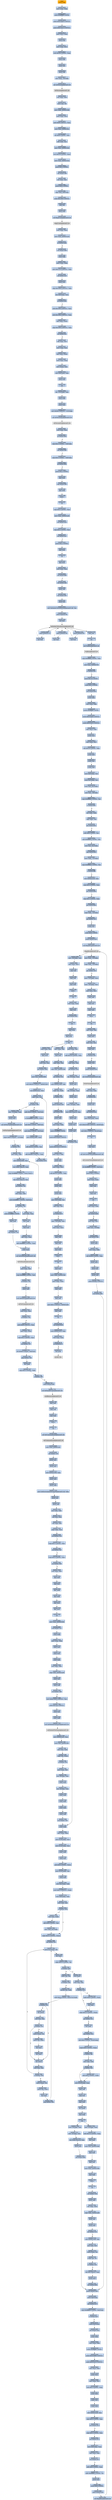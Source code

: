 digraph G {
node[shape=rectangle,style=filled,fillcolor=lightsteelblue,color=lightsteelblue]
bgcolor="transparent"
a0x00414b04pushl_ebp[label="start\npushl %ebp",color="lightgrey",fillcolor="orange"];
a0x00414b05movl_esp_ebp[label="0x00414b05\nmovl %esp, %ebp"];
a0x00414b07pushl_0xffffffffUINT8[label="0x00414b07\npushl $0xffffffff<UINT8>"];
a0x00414b09pushl_0x41b9e0UINT32[label="0x00414b09\npushl $0x41b9e0<UINT32>"];
a0x00414b0epushl_0x414a2cUINT32[label="0x00414b0e\npushl $0x414a2c<UINT32>"];
a0x00414b13movl_fs_0_eax[label="0x00414b13\nmovl %fs:0, %eax"];
a0x00414b19pushl_eax[label="0x00414b19\npushl %eax"];
a0x00414b1amovl_esp_fs_0[label="0x00414b1a\nmovl %esp, %fs:0"];
a0x00414b21subl_0x58UINT8_esp[label="0x00414b21\nsubl $0x58<UINT8>, %esp"];
a0x00414b24pushl_ebx[label="0x00414b24\npushl %ebx"];
a0x00414b25pushl_esi[label="0x00414b25\npushl %esi"];
a0x00414b26pushl_edi[label="0x00414b26\npushl %edi"];
a0x00414b27movl_esp__24ebp_[label="0x00414b27\nmovl %esp, -24(%ebp)"];
a0x00414b2acall_GetVersion_kernel32_dll[label="0x00414b2a\ncall GetVersion@kernel32.dll"];
GetVersion_kernel32_dll[label="GetVersion@kernel32.dll",color="lightgrey",fillcolor="lightgrey"];
a0x00414b30xorl_edx_edx[label="0x00414b30\nxorl %edx, %edx"];
a0x00414b32movb_ah_dl[label="0x00414b32\nmovb %ah, %dl"];
a0x00414b34movl_edx_0x004233d0[label="0x00414b34\nmovl %edx, 0x004233d0"];
a0x00414b3amovl_eax_ecx[label="0x00414b3a\nmovl %eax, %ecx"];
a0x00414b3candl_0xffUINT32_ecx[label="0x00414b3c\nandl $0xff<UINT32>, %ecx"];
a0x00414b42movl_ecx_0x004233cc[label="0x00414b42\nmovl %ecx, 0x004233cc"];
a0x00414b48shll_0x8UINT8_ecx[label="0x00414b48\nshll $0x8<UINT8>, %ecx"];
a0x00414b4baddl_edx_ecx[label="0x00414b4b\naddl %edx, %ecx"];
a0x00414b4dmovl_ecx_0x004233c8[label="0x00414b4d\nmovl %ecx, 0x004233c8"];
a0x00414b53shrl_0x10UINT8_eax[label="0x00414b53\nshrl $0x10<UINT8>, %eax"];
a0x00414b56movl_eax_0x004233c4[label="0x00414b56\nmovl %eax, 0x004233c4"];
a0x00414b5bpushl_0x1UINT8[label="0x00414b5b\npushl $0x1<UINT8>"];
a0x00414b5dcall_0x004159f8[label="0x00414b5d\ncall 0x004159f8"];
a0x004159f8xorl_eax_eax[label="0x004159f8\nxorl %eax, %eax"];
a0x004159fapushl_0x0UINT8[label="0x004159fa\npushl $0x0<UINT8>"];
a0x004159fccmpl_eax_0x8esp_[label="0x004159fc\ncmpl %eax, 0x8(%esp)"];
a0x00415a00pushl_0x1000UINT32[label="0x00415a00\npushl $0x1000<UINT32>"];
a0x00415a05sete_al[label="0x00415a05\nsete %al"];
a0x00415a08pushl_eax[label="0x00415a08\npushl %eax"];
a0x00415a09call_HeapCreate_kernel32_dll[label="0x00415a09\ncall HeapCreate@kernel32.dll"];
HeapCreate_kernel32_dll[label="HeapCreate@kernel32.dll",color="lightgrey",fillcolor="lightgrey"];
a0x00415a0ftestl_eax_eax[label="0x00415a0f\ntestl %eax, %eax"];
a0x00415a11movl_eax_0x00425a34[label="0x00415a11\nmovl %eax, 0x00425a34"];
a0x00415a16je_0x00415a4e[label="0x00415a16\nje 0x00415a4e"];
a0x00415a18call_0x004158b0[label="0x00415a18\ncall 0x004158b0"];
a0x004158b0pushl_ebp[label="0x004158b0\npushl %ebp"];
a0x004158b1movl_esp_ebp[label="0x004158b1\nmovl %esp, %ebp"];
a0x004158b3movl_0x122cUINT32_eax[label="0x004158b3\nmovl $0x122c<UINT32>, %eax"];
a0x004158b8call_0x00413cc0[label="0x004158b8\ncall 0x00413cc0"];
a0x00413cc0pushl_ecx[label="0x00413cc0\npushl %ecx"];
a0x00413cc1cmpl_0x1000UINT32_eax[label="0x00413cc1\ncmpl $0x1000<UINT32>, %eax"];
a0x00413cc6leal_0x8esp__ecx[label="0x00413cc6\nleal 0x8(%esp), %ecx"];
a0x00413ccajb_0x00413ce0[label="0x00413cca\njb 0x00413ce0"];
a0x00413cccsubl_0x1000UINT32_ecx[label="0x00413ccc\nsubl $0x1000<UINT32>, %ecx"];
a0x00413cd2subl_0x1000UINT32_eax[label="0x00413cd2\nsubl $0x1000<UINT32>, %eax"];
a0x00413cd7testl_eax_ecx_[label="0x00413cd7\ntestl %eax, (%ecx)"];
a0x00413cd9cmpl_0x1000UINT32_eax[label="0x00413cd9\ncmpl $0x1000<UINT32>, %eax"];
a0x00413cdejae_0x00413ccc[label="0x00413cde\njae 0x00413ccc"];
a0x00413ce0subl_eax_ecx[label="0x00413ce0\nsubl %eax, %ecx"];
a0x00413ce2movl_esp_eax[label="0x00413ce2\nmovl %esp, %eax"];
a0x00413ce4testl_eax_ecx_[label="0x00413ce4\ntestl %eax, (%ecx)"];
a0x00413ce6movl_ecx_esp[label="0x00413ce6\nmovl %ecx, %esp"];
a0x00413ce8movl_eax__ecx[label="0x00413ce8\nmovl (%eax), %ecx"];
a0x00413ceamovl_0x4eax__eax[label="0x00413cea\nmovl 0x4(%eax), %eax"];
a0x00413cedpushl_eax[label="0x00413ced\npushl %eax"];
a0x00413ceeret[label="0x00413cee\nret"];
a0x004158bdleal__152ebp__eax[label="0x004158bd\nleal -152(%ebp), %eax"];
a0x004158c3pushl_ebx[label="0x004158c3\npushl %ebx"];
a0x004158c4pushl_eax[label="0x004158c4\npushl %eax"];
a0x004158c5movl_0x94UINT32__152ebp_[label="0x004158c5\nmovl $0x94<UINT32>, -152(%ebp)"];
a0x004158cfcall_GetVersionExA_kernel32_dll[label="0x004158cf\ncall GetVersionExA@kernel32.dll"];
GetVersionExA_kernel32_dll[label="GetVersionExA@kernel32.dll",color="lightgrey",fillcolor="lightgrey"];
a0x004158d5testl_eax_eax[label="0x004158d5\ntestl %eax, %eax"];
a0x004158d7je_0x004158f3[label="0x004158d7\nje 0x004158f3"];
a0x004158d9cmpl_0x2UINT8__136ebp_[label="0x004158d9\ncmpl $0x2<UINT8>, -136(%ebp)"];
a0x004158e0jne_0x004158f3[label="0x004158e0\njne 0x004158f3"];
a0x004158e2cmpl_0x5UINT8__148ebp_[label="0x004158e2\ncmpl $0x5<UINT8>, -148(%ebp)"];
a0x004158e9jb_0x004158f3[label="0x004158e9\njb 0x004158f3"];
a0x004158ebpushl_0x1UINT8[label="0x004158eb\npushl $0x1<UINT8>"];
a0x004158edpopl_eax[label="0x004158ed\npopl %eax"];
a0x004158eejmp_0x004159f5[label="0x004158ee\njmp 0x004159f5"];
a0x004159f5popl_ebx[label="0x004159f5\npopl %ebx"];
a0x004159f6leave_[label="0x004159f6\nleave "];
a0x004159f7ret[label="0x004159f7\nret"];
a0x00415a1dcmpl_0x3UINT8_eax[label="0x00415a1d\ncmpl $0x3<UINT8>, %eax"];
a0x00415a20movl_eax_0x00425a38[label="0x00415a20\nmovl %eax, 0x00425a38"];
a0x00415a25jne_0x00415a34[label="0x00415a25\njne 0x00415a34"];
a0x00415a34cmpl_0x2UINT8_eax[label="0x00415a34\ncmpl $0x2<UINT8>, %eax"];
a0x00415a37jne_0x00415a51[label="0x00415a37\njne 0x00415a51"];
a0x00415a51pushl_0x1UINT8[label="0x00415a51\npushl $0x1<UINT8>"];
a0x00415a53popl_eax[label="0x00415a53\npopl %eax"];
a0x00415a54ret[label="0x00415a54\nret"];
a0x00414b62popl_ecx[label="0x00414b62\npopl %ecx"];
a0x00414b63testl_eax_eax[label="0x00414b63\ntestl %eax, %eax"];
a0x00414b65jne_0x00414b6f[label="0x00414b65\njne 0x00414b6f"];
a0x00414b6fcall_0x004154bc[label="0x00414b6f\ncall 0x004154bc"];
a0x004154bcpushl_esi[label="0x004154bc\npushl %esi"];
a0x004154bdcall_0x004156e1[label="0x004154bd\ncall 0x004156e1"];
a0x004156e1pushl_esi[label="0x004156e1\npushl %esi"];
a0x004156e2movl_InitializeCriticalSection_kernel32_dll_esi[label="0x004156e2\nmovl InitializeCriticalSection@kernel32.dll, %esi"];
a0x004156e8pushl_0x0042078c[label="0x004156e8\npushl 0x0042078c"];
a0x004156eecall_esi[label="0x004156ee\ncall %esi"];
InitializeCriticalSection_kernel32_dll[label="InitializeCriticalSection@kernel32.dll",color="lightgrey",fillcolor="lightgrey"];
a0x004156f0pushl_0x0042077c[label="0x004156f0\npushl 0x0042077c"];
a0x004156f6call_esi[label="0x004156f6\ncall %esi"];
a0x004156f8pushl_0x0042076c[label="0x004156f8\npushl 0x0042076c"];
a0x004156fecall_esi[label="0x004156fe\ncall %esi"];
a0x00415700pushl_0x0042074c[label="0x00415700\npushl 0x0042074c"];
a0x00415706call_esi[label="0x00415706\ncall %esi"];
a0x00415708popl_esi[label="0x00415708\npopl %esi"];
a0x00415709ret[label="0x00415709\nret"];
a0x004154c2call_TlsAlloc_kernel32_dll[label="0x004154c2\ncall TlsAlloc@kernel32.dll"];
TlsAlloc_kernel32_dll[label="TlsAlloc@kernel32.dll",color="lightgrey",fillcolor="lightgrey"];
a0x004154c8cmpl_0xffffffffUINT8_eax[label="0x004154c8\ncmpl $0xffffffff<UINT8>, %eax"];
a0x004154cbmovl_eax_0x00420740[label="0x004154cb\nmovl %eax, 0x00420740"];
a0x004154d0je_0x0041550c[label="0x004154d0\nje 0x0041550c"];
a0x004154d2pushl_0x74UINT8[label="0x004154d2\npushl $0x74<UINT8>"];
a0x004154d4pushl_0x1UINT8[label="0x004154d4\npushl $0x1<UINT8>"];
a0x004154d6call_0x00416efc[label="0x004154d6\ncall 0x00416efc"];
a0x00416efcpushl_ebp[label="0x00416efc\npushl %ebp"];
a0x00416efdmovl_esp_ebp[label="0x00416efd\nmovl %esp, %ebp"];
a0x00416effpushl_0xffffffffUINT8[label="0x00416eff\npushl $0xffffffff<UINT8>"];
a0x00416f01pushl_0x41bab0UINT32[label="0x00416f01\npushl $0x41bab0<UINT32>"];
a0x00416f06pushl_0x414a2cUINT32[label="0x00416f06\npushl $0x414a2c<UINT32>"];
a0x00416f0bmovl_fs_0_eax[label="0x00416f0b\nmovl %fs:0, %eax"];
a0x00416f11pushl_eax[label="0x00416f11\npushl %eax"];
a0x00416f12movl_esp_fs_0[label="0x00416f12\nmovl %esp, %fs:0"];
a0x00416f19subl_0x18UINT8_esp[label="0x00416f19\nsubl $0x18<UINT8>, %esp"];
a0x00416f1cpushl_ebx[label="0x00416f1c\npushl %ebx"];
a0x00416f1dpushl_esi[label="0x00416f1d\npushl %esi"];
a0x00416f1epushl_edi[label="0x00416f1e\npushl %edi"];
a0x00416f1fmovl_0x8ebp__esi[label="0x00416f1f\nmovl 0x8(%ebp), %esi"];
a0x00416f22imull_0xcebp__esi[label="0x00416f22\nimull 0xc(%ebp), %esi"];
a0x00416f26movl_esi_0xcebp_[label="0x00416f26\nmovl %esi, 0xc(%ebp)"];
a0x00416f29movl_esi__28ebp_[label="0x00416f29\nmovl %esi, -28(%ebp)"];
a0x00416f2ccmpl_0xffffffe0UINT8_esi[label="0x00416f2c\ncmpl $0xffffffe0<UINT8>, %esi"];
a0x00416f2fja_0x00416f45[label="0x00416f2f\nja 0x00416f45"];
a0x00416f31xorl_ebx_ebx[label="0x00416f31\nxorl %ebx, %ebx"];
a0x00416f33cmpl_ebx_esi[label="0x00416f33\ncmpl %ebx, %esi"];
a0x00416f35jne_0x00416f3a[label="0x00416f35\njne 0x00416f3a"];
a0x00416f3aaddl_0xfUINT8_esi[label="0x00416f3a\naddl $0xf<UINT8>, %esi"];
a0x00416f3dandl_0xfffffff0UINT8_esi[label="0x00416f3d\nandl $0xfffffff0<UINT8>, %esi"];
a0x00416f40movl_esi_0xcebp_[label="0x00416f40\nmovl %esi, 0xc(%ebp)"];
a0x00416f43jmp_0x00416f47[label="0x00416f43\njmp 0x00416f47"];
a0x00416f47movl_ebx__32ebp_[label="0x00416f47\nmovl %ebx, -32(%ebp)"];
a0x00416f4acmpl_0xffffffe0UINT8_esi[label="0x00416f4a\ncmpl $0xffffffe0<UINT8>, %esi"];
a0x00416f4dja_0x00416ffb[label="0x00416f4d\nja 0x00416ffb"];
a0x00416f53movl_0x00425a38_eax[label="0x00416f53\nmovl 0x00425a38, %eax"];
a0x00416f58cmpl_0x3UINT8_eax[label="0x00416f58\ncmpl $0x3<UINT8>, %eax"];
a0x00416f5bjne_0x00416f9e[label="0x00416f5b\njne 0x00416f9e"];
a0x00416f9ecmpl_0x2UINT8_eax[label="0x00416f9e\ncmpl $0x2<UINT8>, %eax"];
a0x00416fa1jne_0x00416fe4[label="0x00416fa1\njne 0x00416fe4"];
a0x00416fe4cmpl_ebx__32ebp_[label="0x00416fe4\ncmpl %ebx, -32(%ebp)"];
a0x00416fe7jne_0x00417027[label="0x00416fe7\njne 0x00417027"];
a0x00416fe9pushl_esi[label="0x00416fe9\npushl %esi"];
a0x00416feapushl_0x8UINT8[label="0x00416fea\npushl $0x8<UINT8>"];
a0x00416fecpushl_0x00425a34[label="0x00416fec\npushl 0x00425a34"];
a0x00416ff2call_HeapAlloc_kernel32_dll[label="0x00416ff2\ncall HeapAlloc@kernel32.dll"];
HeapAlloc_kernel32_dll[label="HeapAlloc@kernel32.dll",color="lightgrey",fillcolor="lightgrey"];
a0x00416ff8movl_eax__32ebp_[label="0x00416ff8\nmovl %eax, -32(%ebp)"];
a0x00416ffbcmpl_ebx__32ebp_[label="0x00416ffb\ncmpl %ebx, -32(%ebp)"];
a0x00416ffejne_0x00417027[label="0x00416ffe\njne 0x00417027"];
a0x00417027movl__32ebp__eax[label="0x00417027\nmovl -32(%ebp), %eax"];
a0x0041702amovl__16ebp__ecx[label="0x0041702a\nmovl -16(%ebp), %ecx"];
a0x0041702dmovl_ecx_fs_0[label="0x0041702d\nmovl %ecx, %fs:0"];
a0x00417034popl_edi[label="0x00417034\npopl %edi"];
a0x00417035popl_esi[label="0x00417035\npopl %esi"];
a0x00417036popl_ebx[label="0x00417036\npopl %ebx"];
a0x00417037leave_[label="0x00417037\nleave "];
a0x00417038ret[label="0x00417038\nret"];
a0x004154dbmovl_eax_esi[label="0x004154db\nmovl %eax, %esi"];
a0x004154ddpopl_ecx[label="0x004154dd\npopl %ecx"];
a0x004154detestl_esi_esi[label="0x004154de\ntestl %esi, %esi"];
a0x004154e0popl_ecx[label="0x004154e0\npopl %ecx"];
a0x004154e1je_0x0041550c[label="0x004154e1\nje 0x0041550c"];
a0x004154e3pushl_esi[label="0x004154e3\npushl %esi"];
a0x004154e4pushl_0x00420740[label="0x004154e4\npushl 0x00420740"];
a0x004154eacall_TlsSetValue_kernel32_dll[label="0x004154ea\ncall TlsSetValue@kernel32.dll"];
TlsSetValue_kernel32_dll[label="TlsSetValue@kernel32.dll",color="lightgrey",fillcolor="lightgrey"];
a0x004154f0testl_eax_eax[label="0x004154f0\ntestl %eax, %eax"];
a0x004154f2je_0x0041550c[label="0x004154f2\nje 0x0041550c"];
a0x004154f4pushl_esi[label="0x004154f4\npushl %esi"];
a0x004154f5call_0x00415510[label="0x004154f5\ncall 0x00415510"];
a0x00415510movl_0x4esp__eax[label="0x00415510\nmovl 0x4(%esp), %eax"];
a0x00415514movl_0x4229a8UINT32_0x50eax_[label="0x00415514\nmovl $0x4229a8<UINT32>, 0x50(%eax)"];
a0x0041551bmovl_0x1UINT32_0x14eax_[label="0x0041551b\nmovl $0x1<UINT32>, 0x14(%eax)"];
a0x00415522ret[label="0x00415522\nret"];
a0x004154fapopl_ecx[label="0x004154fa\npopl %ecx"];
a0x004154fbcall_GetCurrentThreadId_kernel32_dll[label="0x004154fb\ncall GetCurrentThreadId@kernel32.dll"];
GetCurrentThreadId_kernel32_dll[label="GetCurrentThreadId@kernel32.dll",color="lightgrey",fillcolor="lightgrey"];
a0x00415501orl_0xffffffffUINT8_0x4esi_[label="0x00415501\norl $0xffffffff<UINT8>, 0x4(%esi)"];
a0x00415505pushl_0x1UINT8[label="0x00415505\npushl $0x1<UINT8>"];
a0x00415507movl_eax_esi_[label="0x00415507\nmovl %eax, (%esi)"];
a0x00415509popl_eax[label="0x00415509\npopl %eax"];
a0x0041550apopl_esi[label="0x0041550a\npopl %esi"];
a0x0041550bret[label="0x0041550b\nret"];
a0x00414b74testl_eax_eax[label="0x00414b74\ntestl %eax, %eax"];
a0x00414b76jne_0x00414b80[label="0x00414b76\njne 0x00414b80"];
a0x00414b80xorl_esi_esi[label="0x00414b80\nxorl %esi, %esi"];
a0x00414b82movl_esi__4ebp_[label="0x00414b82\nmovl %esi, -4(%ebp)"];
a0x00414b85call_0x00417641[label="0x00414b85\ncall 0x00417641"];
a0x00417641pushl_ebp[label="0x00417641\npushl %ebp"];
a0x00417642movl_esp_ebp[label="0x00417642\nmovl %esp, %ebp"];
a0x00417644subl_0x48UINT8_esp[label="0x00417644\nsubl $0x48<UINT8>, %esp"];
a0x00417647pushl_ebx[label="0x00417647\npushl %ebx"];
a0x00417648pushl_esi[label="0x00417648\npushl %esi"];
a0x00417649pushl_edi[label="0x00417649\npushl %edi"];
a0x0041764apushl_0x480UINT32[label="0x0041764a\npushl $0x480<UINT32>"];
a0x0041764fcall_0x00413e65[label="0x0041764f\ncall 0x00413e65"];
a0x00413e65pushl_0x004233b4[label="0x00413e65\npushl 0x004233b4"];
a0x00413e6bpushl_0x8esp_[label="0x00413e6b\npushl 0x8(%esp)"];
a0x00413e6fcall_0x00413e77[label="0x00413e6f\ncall 0x00413e77"];
a0x00413e77cmpl_0xffffffe0UINT8_0x4esp_[label="0x00413e77\ncmpl $0xffffffe0<UINT8>, 0x4(%esp)"];
a0x00413e7cja_0x00413ea0[label="0x00413e7c\nja 0x00413ea0"];
a0x00413e7epushl_0x4esp_[label="0x00413e7e\npushl 0x4(%esp)"];
a0x00413e82call_0x00413ea3[label="0x00413e82\ncall 0x00413ea3"];
a0x00413ea3pushl_ebp[label="0x00413ea3\npushl %ebp"];
a0x00413ea4movl_esp_ebp[label="0x00413ea4\nmovl %esp, %ebp"];
a0x00413ea6pushl_0xffffffffUINT8[label="0x00413ea6\npushl $0xffffffff<UINT8>"];
a0x00413ea8pushl_0x41b988UINT32[label="0x00413ea8\npushl $0x41b988<UINT32>"];
a0x00413eadpushl_0x414a2cUINT32[label="0x00413ead\npushl $0x414a2c<UINT32>"];
a0x00413eb2movl_fs_0_eax[label="0x00413eb2\nmovl %fs:0, %eax"];
a0x00413eb8pushl_eax[label="0x00413eb8\npushl %eax"];
a0x00413eb9movl_esp_fs_0[label="0x00413eb9\nmovl %esp, %fs:0"];
a0x00413ec0subl_0xcUINT8_esp[label="0x00413ec0\nsubl $0xc<UINT8>, %esp"];
a0x00413ec3pushl_ebx[label="0x00413ec3\npushl %ebx"];
a0x00413ec4pushl_esi[label="0x00413ec4\npushl %esi"];
a0x00413ec5pushl_edi[label="0x00413ec5\npushl %edi"];
a0x00413ec6movl_0x00425a38_eax[label="0x00413ec6\nmovl 0x00425a38, %eax"];
a0x00413ecbcmpl_0x3UINT8_eax[label="0x00413ecb\ncmpl $0x3<UINT8>, %eax"];
a0x00413ecejne_0x00413f13[label="0x00413ece\njne 0x00413f13"];
a0x00413f13cmpl_0x2UINT8_eax[label="0x00413f13\ncmpl $0x2<UINT8>, %eax"];
a0x00413f16jne_0x00413f72[label="0x00413f16\njne 0x00413f72"];
a0x00413f72movl_0x8ebp__eax[label="0x00413f72\nmovl 0x8(%ebp), %eax"];
a0x00413f75testl_eax_eax[label="0x00413f75\ntestl %eax, %eax"];
a0x00413f77jne_0x00413f7c[label="0x00413f77\njne 0x00413f7c"];
a0x00413f7caddl_0xfUINT8_eax[label="0x00413f7c\naddl $0xf<UINT8>, %eax"];
a0x00413f7fandb_0xfffffff0UINT8_al[label="0x00413f7f\nandb $0xfffffff0<UINT8>, %al"];
a0x00413f81pushl_eax[label="0x00413f81\npushl %eax"];
a0x00413f82pushl_0x0UINT8[label="0x00413f82\npushl $0x0<UINT8>"];
a0x00413f84pushl_0x00425a34[label="0x00413f84\npushl 0x00425a34"];
a0x00413f8acall_HeapAlloc_kernel32_dll[label="0x00413f8a\ncall HeapAlloc@kernel32.dll"];
a0x00413f90movl__16ebp__ecx[label="0x00413f90\nmovl -16(%ebp), %ecx"];
a0x00413f93movl_ecx_fs_0[label="0x00413f93\nmovl %ecx, %fs:0"];
a0x00413f9apopl_edi[label="0x00413f9a\npopl %edi"];
a0x00413f9bpopl_esi[label="0x00413f9b\npopl %esi"];
a0x00413f9cpopl_ebx[label="0x00413f9c\npopl %ebx"];
a0x00413f9dleave_[label="0x00413f9d\nleave "];
a0x00413f9eret[label="0x00413f9e\nret"];
a0x00413e87testl_eax_eax[label="0x00413e87\ntestl %eax, %eax"];
a0x00413e89popl_ecx[label="0x00413e89\npopl %ecx"];
a0x00413e8ajne_0x00413ea2[label="0x00413e8a\njne 0x00413ea2"];
a0x00413ea2ret[label="0x00413ea2\nret"];
a0x00413e74popl_ecx[label="0x00413e74\npopl %ecx"];
a0x00413e75popl_ecx[label="0x00413e75\npopl %ecx"];
a0x00413e76ret[label="0x00413e76\nret"];
a0x00417654movl_eax_esi[label="0x00417654\nmovl %eax, %esi"];
a0x00417656popl_ecx[label="0x00417656\npopl %ecx"];
a0x00417657testl_esi_esi[label="0x00417657\ntestl %esi, %esi"];
a0x00417659jne_0x00417663[label="0x00417659\njne 0x00417663"];
a0x00417663movl_esi_0x00425900[label="0x00417663\nmovl %esi, 0x00425900"];
a0x00417669movl_0x20UINT32_0x00425a00[label="0x00417669\nmovl $0x20<UINT32>, 0x00425a00"];
a0x00417673leal_0x480esi__eax[label="0x00417673\nleal 0x480(%esi), %eax"];
a0x00417679cmpl_eax_esi[label="0x00417679\ncmpl %eax, %esi"];
a0x0041767bjae_0x0041769b[label="0x0041767b\njae 0x0041769b"];
a0x0041767dandb_0x0UINT8_0x4esi_[label="0x0041767d\nandb $0x0<UINT8>, 0x4(%esi)"];
a0x00417681orl_0xffffffffUINT8_esi_[label="0x00417681\norl $0xffffffff<UINT8>, (%esi)"];
a0x00417684andl_0x0UINT8_0x8esi_[label="0x00417684\nandl $0x0<UINT8>, 0x8(%esi)"];
a0x00417688movb_0xaUINT8_0x5esi_[label="0x00417688\nmovb $0xa<UINT8>, 0x5(%esi)"];
a0x0041768cmovl_0x00425900_eax[label="0x0041768c\nmovl 0x00425900, %eax"];
a0x00417691addl_0x24UINT8_esi[label="0x00417691\naddl $0x24<UINT8>, %esi"];
a0x00417694addl_0x480UINT32_eax[label="0x00417694\naddl $0x480<UINT32>, %eax"];
a0x00417699jmp_0x00417679[label="0x00417699\njmp 0x00417679"];
a0x0041769bleal__72ebp__eax[label="0x0041769b\nleal -72(%ebp), %eax"];
a0x0041769epushl_eax[label="0x0041769e\npushl %eax"];
a0x0041769fcall_GetStartupInfoA_kernel32_dll[label="0x0041769f\ncall GetStartupInfoA@kernel32.dll"];
GetStartupInfoA_kernel32_dll[label="GetStartupInfoA@kernel32.dll",color="lightgrey",fillcolor="lightgrey"];
a0x004176a5cmpw_0x0UINT8__22ebp_[label="0x004176a5\ncmpw $0x0<UINT8>, -22(%ebp)"];
a0x004176aaje_0x00417781[label="0x004176aa\nje 0x00417781"];
a0x00417781xorl_ebx_ebx[label="0x00417781\nxorl %ebx, %ebx"];
a0x00417783movl_0x00425900_ecx[label="0x00417783\nmovl 0x00425900, %ecx"];
a0x00417789leal_ebxebx8__eax[label="0x00417789\nleal (%ebx,%ebx,8), %eax"];
a0x0041778ccmpl_0xffffffffUINT8_ecxeax4_[label="0x0041778c\ncmpl $0xffffffff<UINT8>, (%ecx,%eax,4)"];
a0x00417790leal_ecxeax4__esi[label="0x00417790\nleal (%ecx,%eax,4), %esi"];
a0x00417793jne_0x004177e2[label="0x00417793\njne 0x004177e2"];
a0x00417795testl_ebx_ebx[label="0x00417795\ntestl %ebx, %ebx"];
a0x00417797movb_0xffffff81UINT8_0x4esi_[label="0x00417797\nmovb $0xffffff81<UINT8>, 0x4(%esi)"];
a0x0041779bjne_0x004177a2[label="0x0041779b\njne 0x004177a2"];
a0x0041779dpushl_0xfffffff6UINT8[label="0x0041779d\npushl $0xfffffff6<UINT8>"];
a0x0041779fpopl_eax[label="0x0041779f\npopl %eax"];
a0x004177a0jmp_0x004177ac[label="0x004177a0\njmp 0x004177ac"];
a0x004177acpushl_eax[label="0x004177ac\npushl %eax"];
a0x004177adcall_GetStdHandle_kernel32_dll[label="0x004177ad\ncall GetStdHandle@kernel32.dll"];
GetStdHandle_kernel32_dll[label="GetStdHandle@kernel32.dll",color="lightgrey",fillcolor="lightgrey"];
a0x004177b3movl_eax_edi[label="0x004177b3\nmovl %eax, %edi"];
a0x004177b5cmpl_0xffffffffUINT8_edi[label="0x004177b5\ncmpl $0xffffffff<UINT8>, %edi"];
a0x004177b8je_0x004177d1[label="0x004177b8\nje 0x004177d1"];
a0x004177bapushl_edi[label="0x004177ba\npushl %edi"];
a0x004177bbcall_GetFileType_kernel32_dll[label="0x004177bb\ncall GetFileType@kernel32.dll"];
GetFileType_kernel32_dll[label="GetFileType@kernel32.dll",color="lightgrey",fillcolor="lightgrey"];
a0x004177c1testl_eax_eax[label="0x004177c1\ntestl %eax, %eax"];
a0x004177c3je_0x004177d1[label="0x004177c3\nje 0x004177d1"];
a0x004177c5andl_0xffUINT32_eax[label="0x004177c5\nandl $0xff<UINT32>, %eax"];
a0x004177camovl_edi_esi_[label="0x004177ca\nmovl %edi, (%esi)"];
a0x004177cccmpl_0x2UINT8_eax[label="0x004177cc\ncmpl $0x2<UINT8>, %eax"];
a0x004177cfjne_0x004177d7[label="0x004177cf\njne 0x004177d7"];
a0x004177d1orb_0x40UINT8_0x4esi_[label="0x004177d1\norb $0x40<UINT8>, 0x4(%esi)"];
a0x004177d5jmp_0x004177e6[label="0x004177d5\njmp 0x004177e6"];
a0x004177e6incl_ebx[label="0x004177e6\nincl %ebx"];
a0x004177e7cmpl_0x3UINT8_ebx[label="0x004177e7\ncmpl $0x3<UINT8>, %ebx"];
a0x004177eajl_0x00417783[label="0x004177ea\njl 0x00417783"];
a0x004177a2movl_ebx_eax[label="0x004177a2\nmovl %ebx, %eax"];
a0x004177a4decl_eax[label="0x004177a4\ndecl %eax"];
a0x004177a5negl_eax[label="0x004177a5\nnegl %eax"];
a0x004177a7sbbl_eax_eax[label="0x004177a7\nsbbl %eax, %eax"];
a0x004177a9addl_0xfffffff5UINT8_eax[label="0x004177a9\naddl $0xfffffff5<UINT8>, %eax"];
a0x004177ecpushl_0x00425a00[label="0x004177ec\npushl 0x00425a00"];
a0x004177f2call_SetHandleCount_kernel32_dll[label="0x004177f2\ncall SetHandleCount@kernel32.dll"];
LockResource_kernel32_dll[label="LockResource@kernel32.dll",color="lightgrey",fillcolor="lightgrey"];
a0x004177f8popl_edi[label="0x004177f8\npopl %edi"];
a0x004177f9popl_esi[label="0x004177f9\npopl %esi"];
a0x004177fapopl_ebx[label="0x004177fa\npopl %ebx"];
a0x004177fbleave_[label="0x004177fb\nleave "];
a0x004177fcret[label="0x004177fc\nret"];
a0x00414b8acall_GetCommandLineA_kernel32_dll[label="0x00414b8a\ncall GetCommandLineA@kernel32.dll"];
GetCommandLineA_kernel32_dll[label="GetCommandLineA@kernel32.dll",color="lightgrey",fillcolor="lightgrey"];
a0x00414b90movl_eax_0x00425a3c[label="0x00414b90\nmovl %eax, 0x00425a3c"];
a0x00414b95call_0x0041750f[label="0x00414b95\ncall 0x0041750f"];
a0x0041750fpushl_ecx[label="0x0041750f\npushl %ecx"];
a0x00417510pushl_ecx[label="0x00417510\npushl %ecx"];
a0x00417511movl_0x00423508_eax[label="0x00417511\nmovl 0x00423508, %eax"];
a0x00417516pushl_ebx[label="0x00417516\npushl %ebx"];
a0x00417517pushl_ebp[label="0x00417517\npushl %ebp"];
a0x00417518movl_GetEnvironmentStringsW_kernel32_dll_ebp[label="0x00417518\nmovl GetEnvironmentStringsW@kernel32.dll, %ebp"];
a0x0041751epushl_esi[label="0x0041751e\npushl %esi"];
a0x0041751fpushl_edi[label="0x0041751f\npushl %edi"];
a0x00417520xorl_ebx_ebx[label="0x00417520\nxorl %ebx, %ebx"];
a0x00417522xorl_esi_esi[label="0x00417522\nxorl %esi, %esi"];
a0x00417524xorl_edi_edi[label="0x00417524\nxorl %edi, %edi"];
a0x00417526cmpl_ebx_eax[label="0x00417526\ncmpl %ebx, %eax"];
a0x00417528jne_0x0041755d[label="0x00417528\njne 0x0041755d"];
a0x0041755dcmpl_0x1UINT8_eax[label="0x0041755d\ncmpl $0x1<UINT8>, %eax"];
a0x00417560jne_0x004175e7[label="0x00417560\njne 0x004175e7"];
a0x004175e7cmpl_0x2UINT8_eax[label="0x004175e7\ncmpl $0x2<UINT8>, %eax"];
a0x004175eajne_0x00417638[label="0x004175ea\njne 0x00417638"];
a0x00417638xorl_eax_eax[label="0x00417638\nxorl %eax, %eax"];
a0x0041763apopl_edi[label="0x0041763a\npopl %edi"];
a0x0041763bpopl_esi[label="0x0041763b\npopl %esi"];
a0x0041763cpopl_ebp[label="0x0041763c\npopl %ebp"];
a0x0041763dpopl_ebx[label="0x0041763d\npopl %ebx"];
a0x0041763epopl_ecx[label="0x0041763e\npopl %ecx"];
a0x0041763fpopl_ecx[label="0x0041763f\npopl %ecx"];
a0x00417640ret[label="0x00417640\nret"];
a0x00414b9amovl_eax_0x00423340[label="0x00414b9a\nmovl %eax, 0x00423340"];
a0x00414b9fcall_0x004172c2[label="0x00414b9f\ncall 0x004172c2"];
a0x004172c2pushl_ebp[label="0x004172c2\npushl %ebp"];
a0x004172c3movl_esp_ebp[label="0x004172c3\nmovl %esp, %ebp"];
a0x004172c5pushl_ecx[label="0x004172c5\npushl %ecx"];
a0x004172c6pushl_ecx[label="0x004172c6\npushl %ecx"];
a0x004172c7pushl_ebx[label="0x004172c7\npushl %ebx"];
a0x004172c8xorl_ebx_ebx[label="0x004172c8\nxorl %ebx, %ebx"];
a0x004172cacmpl_ebx_0x00425a08[label="0x004172ca\ncmpl %ebx, 0x00425a08"];
a0x004172d0pushl_esi[label="0x004172d0\npushl %esi"];
a0x004172d1pushl_edi[label="0x004172d1\npushl %edi"];
a0x004172d2jne_0x004172d9[label="0x004172d2\njne 0x004172d9"];
a0x004172d9movl_0x423404UINT32_esi[label="0x004172d9\nmovl $0x423404<UINT32>, %esi"];
a0x004172depushl_0x104UINT32[label="0x004172de\npushl $0x104<UINT32>"];
a0x004172e3pushl_esi[label="0x004172e3\npushl %esi"];
a0x004172e4pushl_ebx[label="0x004172e4\npushl %ebx"];
a0x004172e5call_GetModuleFileNameA_kernel32_dll[label="0x004172e5\ncall GetModuleFileNameA@kernel32.dll"];
GetModuleFileNameA_kernel32_dll[label="GetModuleFileNameA@kernel32.dll",color="lightgrey",fillcolor="lightgrey"];
a0x004172ebmovl_0x00425a3c_eax[label="0x004172eb\nmovl 0x00425a3c, %eax"];
a0x004172f0movl_esi_0x004233f0[label="0x004172f0\nmovl %esi, 0x004233f0"];
a0x004172f6movl_esi_edi[label="0x004172f6\nmovl %esi, %edi"];
a0x004172f8cmpb_bl_eax_[label="0x004172f8\ncmpb %bl, (%eax)"];
a0x004172faje_0x004172fe[label="0x004172fa\nje 0x004172fe"];
a0x004172fcmovl_eax_edi[label="0x004172fc\nmovl %eax, %edi"];
a0x004172feleal__8ebp__eax[label="0x004172fe\nleal -8(%ebp), %eax"];
a0x00417301pushl_eax[label="0x00417301\npushl %eax"];
a0x00417302leal__4ebp__eax[label="0x00417302\nleal -4(%ebp), %eax"];
a0x00417305pushl_eax[label="0x00417305\npushl %eax"];
a0x00417306pushl_ebx[label="0x00417306\npushl %ebx"];
a0x00417307pushl_ebx[label="0x00417307\npushl %ebx"];
a0x00417308pushl_edi[label="0x00417308\npushl %edi"];
a0x00417309call_0x0041735b[label="0x00417309\ncall 0x0041735b"];
a0x0041735bpushl_ebp[label="0x0041735b\npushl %ebp"];
a0x0041735cmovl_esp_ebp[label="0x0041735c\nmovl %esp, %ebp"];
a0x0041735emovl_0x18ebp__ecx[label="0x0041735e\nmovl 0x18(%ebp), %ecx"];
a0x00417361movl_0x14ebp__eax[label="0x00417361\nmovl 0x14(%ebp), %eax"];
a0x00417364pushl_ebx[label="0x00417364\npushl %ebx"];
a0x00417365pushl_esi[label="0x00417365\npushl %esi"];
a0x00417366andl_0x0UINT8_ecx_[label="0x00417366\nandl $0x0<UINT8>, (%ecx)"];
a0x00417369movl_0x10ebp__esi[label="0x00417369\nmovl 0x10(%ebp), %esi"];
a0x0041736cpushl_edi[label="0x0041736c\npushl %edi"];
a0x0041736dmovl_0xcebp__edi[label="0x0041736d\nmovl 0xc(%ebp), %edi"];
a0x00417370movl_0x1UINT32_eax_[label="0x00417370\nmovl $0x1<UINT32>, (%eax)"];
a0x00417376movl_0x8ebp__eax[label="0x00417376\nmovl 0x8(%ebp), %eax"];
a0x00417379testl_edi_edi[label="0x00417379\ntestl %edi, %edi"];
a0x0041737bje_0x00417385[label="0x0041737b\nje 0x00417385"];
a0x00417385cmpb_0x22UINT8_eax_[label="0x00417385\ncmpb $0x22<UINT8>, (%eax)"];
a0x00417388jne_0x004173ce[label="0x00417388\njne 0x004173ce"];
a0x0041738amovb_0x1eax__dl[label="0x0041738a\nmovb 0x1(%eax), %dl"];
a0x0041738dincl_eax[label="0x0041738d\nincl %eax"];
a0x0041738ecmpb_0x22UINT8_dl[label="0x0041738e\ncmpb $0x22<UINT8>, %dl"];
a0x00417391je_0x004173bc[label="0x00417391\nje 0x004173bc"];
a0x00417393testb_dl_dl[label="0x00417393\ntestb %dl, %dl"];
a0x00417395je_0x004173bc[label="0x00417395\nje 0x004173bc"];
a0x00417397movzbl_dl_edx[label="0x00417397\nmovzbl %dl, %edx"];
a0x0041739atestb_0x4UINT8_0x4257e1edx_[label="0x0041739a\ntestb $0x4<UINT8>, 0x4257e1(%edx)"];
a0x004173a1je_0x004173af[label="0x004173a1\nje 0x004173af"];
a0x004173a3incl_ecx_[label="0x004173a3\nincl (%ecx)"];
a0x004173a5testl_esi_esi[label="0x004173a5\ntestl %esi, %esi"];
a0x004173a7je_0x004173af[label="0x004173a7\nje 0x004173af"];
a0x004173afincl_ecx_[label="0x004173af\nincl (%ecx)"];
a0x004173b1testl_esi_esi[label="0x004173b1\ntestl %esi, %esi"];
a0x004173b3je_0x0041738a[label="0x004173b3\nje 0x0041738a"];
a0x004173bcincl_ecx_[label="0x004173bc\nincl (%ecx)"];
a0x004173betestl_esi_esi[label="0x004173be\ntestl %esi, %esi"];
a0x004173c0je_0x004173c6[label="0x004173c0\nje 0x004173c6"];
a0x004173c6cmpb_0x22UINT8_eax_[label="0x004173c6\ncmpb $0x22<UINT8>, (%eax)"];
a0x004173c9jne_0x00417411[label="0x004173c9\njne 0x00417411"];
a0x004173cbincl_eax[label="0x004173cb\nincl %eax"];
a0x004173ccjmp_0x00417411[label="0x004173cc\njmp 0x00417411"];
a0x00417411andl_0x0UINT8_0x18ebp_[label="0x00417411\nandl $0x0<UINT8>, 0x18(%ebp)"];
a0x00417415cmpb_0x0UINT8_eax_[label="0x00417415\ncmpb $0x0<UINT8>, (%eax)"];
a0x00417418je_0x004174fe[label="0x00417418\nje 0x004174fe"];
a0x004174fetestl_edi_edi[label="0x004174fe\ntestl %edi, %edi"];
a0x00417500je_0x00417505[label="0x00417500\nje 0x00417505"];
a0x00417505movl_0x14ebp__eax[label="0x00417505\nmovl 0x14(%ebp), %eax"];
a0x00417508popl_edi[label="0x00417508\npopl %edi"];
a0x00417509popl_esi[label="0x00417509\npopl %esi"];
a0x0041750apopl_ebx[label="0x0041750a\npopl %ebx"];
a0x0041750bincl_eax_[label="0x0041750b\nincl (%eax)"];
a0x0041750dpopl_ebp[label="0x0041750d\npopl %ebp"];
a0x0041750eret[label="0x0041750e\nret"];
a0x0041730emovl__8ebp__eax[label="0x0041730e\nmovl -8(%ebp), %eax"];
a0x00417311movl__4ebp__ecx[label="0x00417311\nmovl -4(%ebp), %ecx"];
a0x00417314leal_eaxecx4__eax[label="0x00417314\nleal (%eax,%ecx,4), %eax"];
a0x00417317pushl_eax[label="0x00417317\npushl %eax"];
a0x00417318call_0x00413e65[label="0x00417318\ncall 0x00413e65"];
a0x0041731dmovl_eax_esi[label="0x0041731d\nmovl %eax, %esi"];
a0x0041731faddl_0x18UINT8_esp[label="0x0041731f\naddl $0x18<UINT8>, %esp"];
a0x00417322cmpl_ebx_esi[label="0x00417322\ncmpl %ebx, %esi"];
a0x00417324jne_0x0041732e[label="0x00417324\njne 0x0041732e"];
a0x0041732eleal__8ebp__eax[label="0x0041732e\nleal -8(%ebp), %eax"];
a0x00417331pushl_eax[label="0x00417331\npushl %eax"];
a0x00417332leal__4ebp__eax[label="0x00417332\nleal -4(%ebp), %eax"];
a0x00417335pushl_eax[label="0x00417335\npushl %eax"];
a0x00417336movl__4ebp__eax[label="0x00417336\nmovl -4(%ebp), %eax"];
a0x00417339leal_esieax4__eax[label="0x00417339\nleal (%esi,%eax,4), %eax"];
a0x0041733cpushl_eax[label="0x0041733c\npushl %eax"];
a0x0041733dpushl_esi[label="0x0041733d\npushl %esi"];
a0x0041733epushl_edi[label="0x0041733e\npushl %edi"];
a0x0041733fcall_0x0041735b[label="0x0041733f\ncall 0x0041735b"];
a0x0041737dmovl_esi_edi_[label="0x0041737d\nmovl %esi, (%edi)"];
a0x0041737faddl_0x4UINT8_edi[label="0x0041737f\naddl $0x4<UINT8>, %edi"];
a0x00417382movl_edi_0xcebp_[label="0x00417382\nmovl %edi, 0xc(%ebp)"];
a0x004173a9movb_eax__dl[label="0x004173a9\nmovb (%eax), %dl"];
a0x004173abmovb_dl_esi_[label="0x004173ab\nmovb %dl, (%esi)"];
a0x004173adincl_esi[label="0x004173ad\nincl %esi"];
a0x004173aeincl_eax[label="0x004173ae\nincl %eax"];
a0x004173b5movb_eax__dl[label="0x004173b5\nmovb (%eax), %dl"];
a0x004173b7movb_dl_esi_[label="0x004173b7\nmovb %dl, (%esi)"];
a0x004173b9incl_esi[label="0x004173b9\nincl %esi"];
a0x004173bajmp_0x0041738a[label="0x004173ba\njmp 0x0041738a"];
a0x004173c2andb_0x0UINT8_esi_[label="0x004173c2\nandb $0x0<UINT8>, (%esi)"];
a0x004173c5incl_esi[label="0x004173c5\nincl %esi"];
a0x00417502andl_0x0UINT8_edi_[label="0x00417502\nandl $0x0<UINT8>, (%edi)"];
a0x00417344movl__4ebp__eax[label="0x00417344\nmovl -4(%ebp), %eax"];
a0x00417347addl_0x14UINT8_esp[label="0x00417347\naddl $0x14<UINT8>, %esp"];
a0x0041734adecl_eax[label="0x0041734a\ndecl %eax"];
a0x0041734bmovl_esi_0x004233d8[label="0x0041734b\nmovl %esi, 0x004233d8"];
a0x00417351popl_edi[label="0x00417351\npopl %edi"];
a0x00417352popl_esi[label="0x00417352\npopl %esi"];
a0x00417353movl_eax_0x004233d4[label="0x00417353\nmovl %eax, 0x004233d4"];
a0x00417358popl_ebx[label="0x00417358\npopl %ebx"];
a0x00417359leave_[label="0x00417359\nleave "];
a0x0041735aret[label="0x0041735a\nret"];
a0x00414ba4call_0x00417209[label="0x00414ba4\ncall 0x00417209"];
a0x00417209pushl_ebx[label="0x00417209\npushl %ebx"];
a0x0041720axorl_ebx_ebx[label="0x0041720a\nxorl %ebx, %ebx"];
a0x0041720ccmpl_ebx_0x00425a08[label="0x0041720c\ncmpl %ebx, 0x00425a08"];
a0x00417212pushl_esi[label="0x00417212\npushl %esi"];
a0x00417213pushl_edi[label="0x00417213\npushl %edi"];
a0x00417214jne_0x0041721b[label="0x00417214\njne 0x0041721b"];
a0x0041721bmovl_0x00423340_esi[label="0x0041721b\nmovl 0x00423340, %esi"];
a0x00417221xorl_edi_edi[label="0x00417221\nxorl %edi, %edi"];
a0x00417223movb_esi__al[label="0x00417223\nmovb (%esi), %al"];
a0x00417225cmpb_bl_al[label="0x00417225\ncmpb %bl, %al"];
a0x00417227je_0x0041723b[label="0x00417227\nje 0x0041723b"];
a0x0041723bleal_0x4edi4__eax[label="0x0041723b\nleal 0x4(,%edi,4), %eax"];
a0x00417242pushl_eax[label="0x00417242\npushl %eax"];
a0x00417243call_0x00413e65[label="0x00417243\ncall 0x00413e65"];
a0x00417248movl_eax_esi[label="0x00417248\nmovl %eax, %esi"];
a0x0041724apopl_ecx[label="0x0041724a\npopl %ecx"];
a0x0041724bcmpl_ebx_esi[label="0x0041724b\ncmpl %ebx, %esi"];
a0x0041724dmovl_esi_0x004233e0[label="0x0041724d\nmovl %esi, 0x004233e0"];
a0x00417253jne_0x0041725d[label="0x00417253\njne 0x0041725d"];
a0x0041725dmovl_0x00423340_edi[label="0x0041725d\nmovl 0x00423340, %edi"];
a0x00417263cmpb_bl_edi_[label="0x00417263\ncmpb %bl, (%edi)"];
a0x00417265je_0x004172a0[label="0x00417265\nje 0x004172a0"];
a0x004172a0pushl_0x00423340[label="0x004172a0\npushl 0x00423340"];
a0x004172a6call_0x00413f9f[label="0x004172a6\ncall 0x00413f9f"];
a0x00413f9fpushl_ebp[label="0x00413f9f\npushl %ebp"];
a0x00413fa0movl_esp_ebp[label="0x00413fa0\nmovl %esp, %ebp"];
a0x00413fa2pushl_0xffffffffUINT8[label="0x00413fa2\npushl $0xffffffff<UINT8>"];
a0x00413fa4pushl_0x41b9a0UINT32[label="0x00413fa4\npushl $0x41b9a0<UINT32>"];
a0x00413fa9pushl_0x414a2cUINT32[label="0x00413fa9\npushl $0x414a2c<UINT32>"];
a0x00413faemovl_fs_0_eax[label="0x00413fae\nmovl %fs:0, %eax"];
a0x00413fb4pushl_eax[label="0x00413fb4\npushl %eax"];
a0x00413fb5movl_esp_fs_0[label="0x00413fb5\nmovl %esp, %fs:0"];
a0x00413fbcsubl_0x18UINT8_esp[label="0x00413fbc\nsubl $0x18<UINT8>, %esp"];
a0x00413fbfpushl_ebx[label="0x00413fbf\npushl %ebx"];
a0x00413fc0pushl_esi[label="0x00413fc0\npushl %esi"];
a0x00413fc1pushl_edi[label="0x00413fc1\npushl %edi"];
a0x00413fc2movl_0x8ebp__esi[label="0x00413fc2\nmovl 0x8(%ebp), %esi"];
a0x00413fc5testl_esi_esi[label="0x00413fc5\ntestl %esi, %esi"];
a0x00413fc7je_0x00414079[label="0x00413fc7\nje 0x00414079"];
a0x00414079movl__16ebp__ecx[label="0x00414079\nmovl -16(%ebp), %ecx"];
a0x0041407cmovl_ecx_fs_0[label="0x0041407c\nmovl %ecx, %fs:0"];
a0x00414083popl_edi[label="0x00414083\npopl %edi"];
a0x00414084popl_esi[label="0x00414084\npopl %esi"];
a0x00414085popl_ebx[label="0x00414085\npopl %ebx"];
a0x00414086leave_[label="0x00414086\nleave "];
a0x00414087ret[label="0x00414087\nret"];
a0x004172abpopl_ecx[label="0x004172ab\npopl %ecx"];
a0x004172acmovl_ebx_0x00423340[label="0x004172ac\nmovl %ebx, 0x00423340"];
a0x004172b2movl_ebx_esi_[label="0x004172b2\nmovl %ebx, (%esi)"];
a0x004172b4popl_edi[label="0x004172b4\npopl %edi"];
a0x004172b5popl_esi[label="0x004172b5\npopl %esi"];
a0x004172b6movl_0x1UINT32_0x00425a04[label="0x004172b6\nmovl $0x1<UINT32>, 0x00425a04"];
a0x004172c0popl_ebx[label="0x004172c0\npopl %ebx"];
a0x004172c1ret[label="0x004172c1\nret"];
a0x00414ba9call_0x00416c69[label="0x00414ba9\ncall 0x00416c69"];
a0x00416c69movl_0x00425a14_eax[label="0x00416c69\nmovl 0x00425a14, %eax"];
a0x00416c6etestl_eax_eax[label="0x00416c6e\ntestl %eax, %eax"];
a0x00416c70je_0x00416c74[label="0x00416c70\nje 0x00416c74"];
a0x00416c72call_eax[label="0x00416c72\ncall %eax"];
a0x26657461[label="0x26657461",color="lightgrey",fillcolor="lightgrey"];
a0x00414b04pushl_ebp -> a0x00414b05movl_esp_ebp [color="#000000"];
a0x00414b05movl_esp_ebp -> a0x00414b07pushl_0xffffffffUINT8 [color="#000000"];
a0x00414b07pushl_0xffffffffUINT8 -> a0x00414b09pushl_0x41b9e0UINT32 [color="#000000"];
a0x00414b09pushl_0x41b9e0UINT32 -> a0x00414b0epushl_0x414a2cUINT32 [color="#000000"];
a0x00414b0epushl_0x414a2cUINT32 -> a0x00414b13movl_fs_0_eax [color="#000000"];
a0x00414b13movl_fs_0_eax -> a0x00414b19pushl_eax [color="#000000"];
a0x00414b19pushl_eax -> a0x00414b1amovl_esp_fs_0 [color="#000000"];
a0x00414b1amovl_esp_fs_0 -> a0x00414b21subl_0x58UINT8_esp [color="#000000"];
a0x00414b21subl_0x58UINT8_esp -> a0x00414b24pushl_ebx [color="#000000"];
a0x00414b24pushl_ebx -> a0x00414b25pushl_esi [color="#000000"];
a0x00414b25pushl_esi -> a0x00414b26pushl_edi [color="#000000"];
a0x00414b26pushl_edi -> a0x00414b27movl_esp__24ebp_ [color="#000000"];
a0x00414b27movl_esp__24ebp_ -> a0x00414b2acall_GetVersion_kernel32_dll [color="#000000"];
a0x00414b2acall_GetVersion_kernel32_dll -> GetVersion_kernel32_dll [color="#000000"];
GetVersion_kernel32_dll -> a0x00414b30xorl_edx_edx [color="#000000"];
a0x00414b30xorl_edx_edx -> a0x00414b32movb_ah_dl [color="#000000"];
a0x00414b32movb_ah_dl -> a0x00414b34movl_edx_0x004233d0 [color="#000000"];
a0x00414b34movl_edx_0x004233d0 -> a0x00414b3amovl_eax_ecx [color="#000000"];
a0x00414b3amovl_eax_ecx -> a0x00414b3candl_0xffUINT32_ecx [color="#000000"];
a0x00414b3candl_0xffUINT32_ecx -> a0x00414b42movl_ecx_0x004233cc [color="#000000"];
a0x00414b42movl_ecx_0x004233cc -> a0x00414b48shll_0x8UINT8_ecx [color="#000000"];
a0x00414b48shll_0x8UINT8_ecx -> a0x00414b4baddl_edx_ecx [color="#000000"];
a0x00414b4baddl_edx_ecx -> a0x00414b4dmovl_ecx_0x004233c8 [color="#000000"];
a0x00414b4dmovl_ecx_0x004233c8 -> a0x00414b53shrl_0x10UINT8_eax [color="#000000"];
a0x00414b53shrl_0x10UINT8_eax -> a0x00414b56movl_eax_0x004233c4 [color="#000000"];
a0x00414b56movl_eax_0x004233c4 -> a0x00414b5bpushl_0x1UINT8 [color="#000000"];
a0x00414b5bpushl_0x1UINT8 -> a0x00414b5dcall_0x004159f8 [color="#000000"];
a0x00414b5dcall_0x004159f8 -> a0x004159f8xorl_eax_eax [color="#000000"];
a0x004159f8xorl_eax_eax -> a0x004159fapushl_0x0UINT8 [color="#000000"];
a0x004159fapushl_0x0UINT8 -> a0x004159fccmpl_eax_0x8esp_ [color="#000000"];
a0x004159fccmpl_eax_0x8esp_ -> a0x00415a00pushl_0x1000UINT32 [color="#000000"];
a0x00415a00pushl_0x1000UINT32 -> a0x00415a05sete_al [color="#000000"];
a0x00415a05sete_al -> a0x00415a08pushl_eax [color="#000000"];
a0x00415a08pushl_eax -> a0x00415a09call_HeapCreate_kernel32_dll [color="#000000"];
a0x00415a09call_HeapCreate_kernel32_dll -> HeapCreate_kernel32_dll [color="#000000"];
HeapCreate_kernel32_dll -> a0x00415a0ftestl_eax_eax [color="#000000"];
a0x00415a0ftestl_eax_eax -> a0x00415a11movl_eax_0x00425a34 [color="#000000"];
a0x00415a11movl_eax_0x00425a34 -> a0x00415a16je_0x00415a4e [color="#000000"];
a0x00415a16je_0x00415a4e -> a0x00415a18call_0x004158b0 [color="#000000",label="F"];
a0x00415a18call_0x004158b0 -> a0x004158b0pushl_ebp [color="#000000"];
a0x004158b0pushl_ebp -> a0x004158b1movl_esp_ebp [color="#000000"];
a0x004158b1movl_esp_ebp -> a0x004158b3movl_0x122cUINT32_eax [color="#000000"];
a0x004158b3movl_0x122cUINT32_eax -> a0x004158b8call_0x00413cc0 [color="#000000"];
a0x004158b8call_0x00413cc0 -> a0x00413cc0pushl_ecx [color="#000000"];
a0x00413cc0pushl_ecx -> a0x00413cc1cmpl_0x1000UINT32_eax [color="#000000"];
a0x00413cc1cmpl_0x1000UINT32_eax -> a0x00413cc6leal_0x8esp__ecx [color="#000000"];
a0x00413cc6leal_0x8esp__ecx -> a0x00413ccajb_0x00413ce0 [color="#000000"];
a0x00413ccajb_0x00413ce0 -> a0x00413cccsubl_0x1000UINT32_ecx [color="#000000",label="F"];
a0x00413cccsubl_0x1000UINT32_ecx -> a0x00413cd2subl_0x1000UINT32_eax [color="#000000"];
a0x00413cd2subl_0x1000UINT32_eax -> a0x00413cd7testl_eax_ecx_ [color="#000000"];
a0x00413cd7testl_eax_ecx_ -> a0x00413cd9cmpl_0x1000UINT32_eax [color="#000000"];
a0x00413cd9cmpl_0x1000UINT32_eax -> a0x00413cdejae_0x00413ccc [color="#000000"];
a0x00413cdejae_0x00413ccc -> a0x00413ce0subl_eax_ecx [color="#000000",label="F"];
a0x00413ce0subl_eax_ecx -> a0x00413ce2movl_esp_eax [color="#000000"];
a0x00413ce2movl_esp_eax -> a0x00413ce4testl_eax_ecx_ [color="#000000"];
a0x00413ce4testl_eax_ecx_ -> a0x00413ce6movl_ecx_esp [color="#000000"];
a0x00413ce6movl_ecx_esp -> a0x00413ce8movl_eax__ecx [color="#000000"];
a0x00413ce8movl_eax__ecx -> a0x00413ceamovl_0x4eax__eax [color="#000000"];
a0x00413ceamovl_0x4eax__eax -> a0x00413cedpushl_eax [color="#000000"];
a0x00413cedpushl_eax -> a0x00413ceeret [color="#000000"];
a0x00413ceeret -> a0x004158bdleal__152ebp__eax [color="#000000"];
a0x004158bdleal__152ebp__eax -> a0x004158c3pushl_ebx [color="#000000"];
a0x004158c3pushl_ebx -> a0x004158c4pushl_eax [color="#000000"];
a0x004158c4pushl_eax -> a0x004158c5movl_0x94UINT32__152ebp_ [color="#000000"];
a0x004158c5movl_0x94UINT32__152ebp_ -> a0x004158cfcall_GetVersionExA_kernel32_dll [color="#000000"];
a0x004158cfcall_GetVersionExA_kernel32_dll -> GetVersionExA_kernel32_dll [color="#000000"];
GetVersionExA_kernel32_dll -> a0x004158d5testl_eax_eax [color="#000000"];
a0x004158d5testl_eax_eax -> a0x004158d7je_0x004158f3 [color="#000000"];
a0x004158d7je_0x004158f3 -> a0x004158d9cmpl_0x2UINT8__136ebp_ [color="#000000",label="F"];
a0x004158d9cmpl_0x2UINT8__136ebp_ -> a0x004158e0jne_0x004158f3 [color="#000000"];
a0x004158e0jne_0x004158f3 -> a0x004158e2cmpl_0x5UINT8__148ebp_ [color="#000000",label="F"];
a0x004158e2cmpl_0x5UINT8__148ebp_ -> a0x004158e9jb_0x004158f3 [color="#000000"];
a0x004158e9jb_0x004158f3 -> a0x004158ebpushl_0x1UINT8 [color="#000000",label="F"];
a0x004158ebpushl_0x1UINT8 -> a0x004158edpopl_eax [color="#000000"];
a0x004158edpopl_eax -> a0x004158eejmp_0x004159f5 [color="#000000"];
a0x004158eejmp_0x004159f5 -> a0x004159f5popl_ebx [color="#000000"];
a0x004159f5popl_ebx -> a0x004159f6leave_ [color="#000000"];
a0x004159f6leave_ -> a0x004159f7ret [color="#000000"];
a0x004159f7ret -> a0x00415a1dcmpl_0x3UINT8_eax [color="#000000"];
a0x00415a1dcmpl_0x3UINT8_eax -> a0x00415a20movl_eax_0x00425a38 [color="#000000"];
a0x00415a20movl_eax_0x00425a38 -> a0x00415a25jne_0x00415a34 [color="#000000"];
a0x00415a25jne_0x00415a34 -> a0x00415a34cmpl_0x2UINT8_eax [color="#000000",label="T"];
a0x00415a34cmpl_0x2UINT8_eax -> a0x00415a37jne_0x00415a51 [color="#000000"];
a0x00415a37jne_0x00415a51 -> a0x00415a51pushl_0x1UINT8 [color="#000000",label="T"];
a0x00415a51pushl_0x1UINT8 -> a0x00415a53popl_eax [color="#000000"];
a0x00415a53popl_eax -> a0x00415a54ret [color="#000000"];
a0x00415a54ret -> a0x00414b62popl_ecx [color="#000000"];
a0x00414b62popl_ecx -> a0x00414b63testl_eax_eax [color="#000000"];
a0x00414b63testl_eax_eax -> a0x00414b65jne_0x00414b6f [color="#000000"];
a0x00414b65jne_0x00414b6f -> a0x00414b6fcall_0x004154bc [color="#000000",label="T"];
a0x00414b6fcall_0x004154bc -> a0x004154bcpushl_esi [color="#000000"];
a0x004154bcpushl_esi -> a0x004154bdcall_0x004156e1 [color="#000000"];
a0x004154bdcall_0x004156e1 -> a0x004156e1pushl_esi [color="#000000"];
a0x004156e1pushl_esi -> a0x004156e2movl_InitializeCriticalSection_kernel32_dll_esi [color="#000000"];
a0x004156e2movl_InitializeCriticalSection_kernel32_dll_esi -> a0x004156e8pushl_0x0042078c [color="#000000"];
a0x004156e8pushl_0x0042078c -> a0x004156eecall_esi [color="#000000"];
a0x004156eecall_esi -> InitializeCriticalSection_kernel32_dll [color="#000000"];
InitializeCriticalSection_kernel32_dll -> a0x004156f0pushl_0x0042077c [color="#000000"];
a0x004156f0pushl_0x0042077c -> a0x004156f6call_esi [color="#000000"];
a0x004156f6call_esi -> InitializeCriticalSection_kernel32_dll [color="#000000"];
InitializeCriticalSection_kernel32_dll -> a0x004156f8pushl_0x0042076c [color="#000000"];
a0x004156f8pushl_0x0042076c -> a0x004156fecall_esi [color="#000000"];
a0x004156fecall_esi -> InitializeCriticalSection_kernel32_dll [color="#000000"];
InitializeCriticalSection_kernel32_dll -> a0x00415700pushl_0x0042074c [color="#000000"];
a0x00415700pushl_0x0042074c -> a0x00415706call_esi [color="#000000"];
a0x00415706call_esi -> InitializeCriticalSection_kernel32_dll [color="#000000"];
InitializeCriticalSection_kernel32_dll -> a0x00415708popl_esi [color="#000000"];
a0x00415708popl_esi -> a0x00415709ret [color="#000000"];
a0x00415709ret -> a0x004154c2call_TlsAlloc_kernel32_dll [color="#000000"];
a0x004154c2call_TlsAlloc_kernel32_dll -> TlsAlloc_kernel32_dll [color="#000000"];
TlsAlloc_kernel32_dll -> a0x004154c8cmpl_0xffffffffUINT8_eax [color="#000000"];
a0x004154c8cmpl_0xffffffffUINT8_eax -> a0x004154cbmovl_eax_0x00420740 [color="#000000"];
a0x004154cbmovl_eax_0x00420740 -> a0x004154d0je_0x0041550c [color="#000000"];
a0x004154d0je_0x0041550c -> a0x004154d2pushl_0x74UINT8 [color="#000000",label="F"];
a0x004154d2pushl_0x74UINT8 -> a0x004154d4pushl_0x1UINT8 [color="#000000"];
a0x004154d4pushl_0x1UINT8 -> a0x004154d6call_0x00416efc [color="#000000"];
a0x004154d6call_0x00416efc -> a0x00416efcpushl_ebp [color="#000000"];
a0x00416efcpushl_ebp -> a0x00416efdmovl_esp_ebp [color="#000000"];
a0x00416efdmovl_esp_ebp -> a0x00416effpushl_0xffffffffUINT8 [color="#000000"];
a0x00416effpushl_0xffffffffUINT8 -> a0x00416f01pushl_0x41bab0UINT32 [color="#000000"];
a0x00416f01pushl_0x41bab0UINT32 -> a0x00416f06pushl_0x414a2cUINT32 [color="#000000"];
a0x00416f06pushl_0x414a2cUINT32 -> a0x00416f0bmovl_fs_0_eax [color="#000000"];
a0x00416f0bmovl_fs_0_eax -> a0x00416f11pushl_eax [color="#000000"];
a0x00416f11pushl_eax -> a0x00416f12movl_esp_fs_0 [color="#000000"];
a0x00416f12movl_esp_fs_0 -> a0x00416f19subl_0x18UINT8_esp [color="#000000"];
a0x00416f19subl_0x18UINT8_esp -> a0x00416f1cpushl_ebx [color="#000000"];
a0x00416f1cpushl_ebx -> a0x00416f1dpushl_esi [color="#000000"];
a0x00416f1dpushl_esi -> a0x00416f1epushl_edi [color="#000000"];
a0x00416f1epushl_edi -> a0x00416f1fmovl_0x8ebp__esi [color="#000000"];
a0x00416f1fmovl_0x8ebp__esi -> a0x00416f22imull_0xcebp__esi [color="#000000"];
a0x00416f22imull_0xcebp__esi -> a0x00416f26movl_esi_0xcebp_ [color="#000000"];
a0x00416f26movl_esi_0xcebp_ -> a0x00416f29movl_esi__28ebp_ [color="#000000"];
a0x00416f29movl_esi__28ebp_ -> a0x00416f2ccmpl_0xffffffe0UINT8_esi [color="#000000"];
a0x00416f2ccmpl_0xffffffe0UINT8_esi -> a0x00416f2fja_0x00416f45 [color="#000000"];
a0x00416f2fja_0x00416f45 -> a0x00416f31xorl_ebx_ebx [color="#000000",label="F"];
a0x00416f31xorl_ebx_ebx -> a0x00416f33cmpl_ebx_esi [color="#000000"];
a0x00416f33cmpl_ebx_esi -> a0x00416f35jne_0x00416f3a [color="#000000"];
a0x00416f35jne_0x00416f3a -> a0x00416f3aaddl_0xfUINT8_esi [color="#000000",label="T"];
a0x00416f3aaddl_0xfUINT8_esi -> a0x00416f3dandl_0xfffffff0UINT8_esi [color="#000000"];
a0x00416f3dandl_0xfffffff0UINT8_esi -> a0x00416f40movl_esi_0xcebp_ [color="#000000"];
a0x00416f40movl_esi_0xcebp_ -> a0x00416f43jmp_0x00416f47 [color="#000000"];
a0x00416f43jmp_0x00416f47 -> a0x00416f47movl_ebx__32ebp_ [color="#000000"];
a0x00416f47movl_ebx__32ebp_ -> a0x00416f4acmpl_0xffffffe0UINT8_esi [color="#000000"];
a0x00416f4acmpl_0xffffffe0UINT8_esi -> a0x00416f4dja_0x00416ffb [color="#000000"];
a0x00416f4dja_0x00416ffb -> a0x00416f53movl_0x00425a38_eax [color="#000000",label="F"];
a0x00416f53movl_0x00425a38_eax -> a0x00416f58cmpl_0x3UINT8_eax [color="#000000"];
a0x00416f58cmpl_0x3UINT8_eax -> a0x00416f5bjne_0x00416f9e [color="#000000"];
a0x00416f5bjne_0x00416f9e -> a0x00416f9ecmpl_0x2UINT8_eax [color="#000000",label="T"];
a0x00416f9ecmpl_0x2UINT8_eax -> a0x00416fa1jne_0x00416fe4 [color="#000000"];
a0x00416fa1jne_0x00416fe4 -> a0x00416fe4cmpl_ebx__32ebp_ [color="#000000",label="T"];
a0x00416fe4cmpl_ebx__32ebp_ -> a0x00416fe7jne_0x00417027 [color="#000000"];
a0x00416fe7jne_0x00417027 -> a0x00416fe9pushl_esi [color="#000000",label="F"];
a0x00416fe9pushl_esi -> a0x00416feapushl_0x8UINT8 [color="#000000"];
a0x00416feapushl_0x8UINT8 -> a0x00416fecpushl_0x00425a34 [color="#000000"];
a0x00416fecpushl_0x00425a34 -> a0x00416ff2call_HeapAlloc_kernel32_dll [color="#000000"];
a0x00416ff2call_HeapAlloc_kernel32_dll -> HeapAlloc_kernel32_dll [color="#000000"];
HeapAlloc_kernel32_dll -> a0x00416ff8movl_eax__32ebp_ [color="#000000"];
a0x00416ff8movl_eax__32ebp_ -> a0x00416ffbcmpl_ebx__32ebp_ [color="#000000"];
a0x00416ffbcmpl_ebx__32ebp_ -> a0x00416ffejne_0x00417027 [color="#000000"];
a0x00416ffejne_0x00417027 -> a0x00417027movl__32ebp__eax [color="#000000",label="T"];
a0x00417027movl__32ebp__eax -> a0x0041702amovl__16ebp__ecx [color="#000000"];
a0x0041702amovl__16ebp__ecx -> a0x0041702dmovl_ecx_fs_0 [color="#000000"];
a0x0041702dmovl_ecx_fs_0 -> a0x00417034popl_edi [color="#000000"];
a0x00417034popl_edi -> a0x00417035popl_esi [color="#000000"];
a0x00417035popl_esi -> a0x00417036popl_ebx [color="#000000"];
a0x00417036popl_ebx -> a0x00417037leave_ [color="#000000"];
a0x00417037leave_ -> a0x00417038ret [color="#000000"];
a0x00417038ret -> a0x004154dbmovl_eax_esi [color="#000000"];
a0x004154dbmovl_eax_esi -> a0x004154ddpopl_ecx [color="#000000"];
a0x004154ddpopl_ecx -> a0x004154detestl_esi_esi [color="#000000"];
a0x004154detestl_esi_esi -> a0x004154e0popl_ecx [color="#000000"];
a0x004154e0popl_ecx -> a0x004154e1je_0x0041550c [color="#000000"];
a0x004154e1je_0x0041550c -> a0x004154e3pushl_esi [color="#000000",label="F"];
a0x004154e3pushl_esi -> a0x004154e4pushl_0x00420740 [color="#000000"];
a0x004154e4pushl_0x00420740 -> a0x004154eacall_TlsSetValue_kernel32_dll [color="#000000"];
a0x004154eacall_TlsSetValue_kernel32_dll -> TlsSetValue_kernel32_dll [color="#000000"];
TlsSetValue_kernel32_dll -> a0x004154f0testl_eax_eax [color="#000000"];
a0x004154f0testl_eax_eax -> a0x004154f2je_0x0041550c [color="#000000"];
a0x004154f2je_0x0041550c -> a0x004154f4pushl_esi [color="#000000",label="F"];
a0x004154f4pushl_esi -> a0x004154f5call_0x00415510 [color="#000000"];
a0x004154f5call_0x00415510 -> a0x00415510movl_0x4esp__eax [color="#000000"];
a0x00415510movl_0x4esp__eax -> a0x00415514movl_0x4229a8UINT32_0x50eax_ [color="#000000"];
a0x00415514movl_0x4229a8UINT32_0x50eax_ -> a0x0041551bmovl_0x1UINT32_0x14eax_ [color="#000000"];
a0x0041551bmovl_0x1UINT32_0x14eax_ -> a0x00415522ret [color="#000000"];
a0x00415522ret -> a0x004154fapopl_ecx [color="#000000"];
a0x004154fapopl_ecx -> a0x004154fbcall_GetCurrentThreadId_kernel32_dll [color="#000000"];
a0x004154fbcall_GetCurrentThreadId_kernel32_dll -> GetCurrentThreadId_kernel32_dll [color="#000000"];
GetCurrentThreadId_kernel32_dll -> a0x00415501orl_0xffffffffUINT8_0x4esi_ [color="#000000"];
a0x00415501orl_0xffffffffUINT8_0x4esi_ -> a0x00415505pushl_0x1UINT8 [color="#000000"];
a0x00415505pushl_0x1UINT8 -> a0x00415507movl_eax_esi_ [color="#000000"];
a0x00415507movl_eax_esi_ -> a0x00415509popl_eax [color="#000000"];
a0x00415509popl_eax -> a0x0041550apopl_esi [color="#000000"];
a0x0041550apopl_esi -> a0x0041550bret [color="#000000"];
a0x0041550bret -> a0x00414b74testl_eax_eax [color="#000000"];
a0x00414b74testl_eax_eax -> a0x00414b76jne_0x00414b80 [color="#000000"];
a0x00414b76jne_0x00414b80 -> a0x00414b80xorl_esi_esi [color="#000000",label="T"];
a0x00414b80xorl_esi_esi -> a0x00414b82movl_esi__4ebp_ [color="#000000"];
a0x00414b82movl_esi__4ebp_ -> a0x00414b85call_0x00417641 [color="#000000"];
a0x00414b85call_0x00417641 -> a0x00417641pushl_ebp [color="#000000"];
a0x00417641pushl_ebp -> a0x00417642movl_esp_ebp [color="#000000"];
a0x00417642movl_esp_ebp -> a0x00417644subl_0x48UINT8_esp [color="#000000"];
a0x00417644subl_0x48UINT8_esp -> a0x00417647pushl_ebx [color="#000000"];
a0x00417647pushl_ebx -> a0x00417648pushl_esi [color="#000000"];
a0x00417648pushl_esi -> a0x00417649pushl_edi [color="#000000"];
a0x00417649pushl_edi -> a0x0041764apushl_0x480UINT32 [color="#000000"];
a0x0041764apushl_0x480UINT32 -> a0x0041764fcall_0x00413e65 [color="#000000"];
a0x0041764fcall_0x00413e65 -> a0x00413e65pushl_0x004233b4 [color="#000000"];
a0x00413e65pushl_0x004233b4 -> a0x00413e6bpushl_0x8esp_ [color="#000000"];
a0x00413e6bpushl_0x8esp_ -> a0x00413e6fcall_0x00413e77 [color="#000000"];
a0x00413e6fcall_0x00413e77 -> a0x00413e77cmpl_0xffffffe0UINT8_0x4esp_ [color="#000000"];
a0x00413e77cmpl_0xffffffe0UINT8_0x4esp_ -> a0x00413e7cja_0x00413ea0 [color="#000000"];
a0x00413e7cja_0x00413ea0 -> a0x00413e7epushl_0x4esp_ [color="#000000",label="F"];
a0x00413e7epushl_0x4esp_ -> a0x00413e82call_0x00413ea3 [color="#000000"];
a0x00413e82call_0x00413ea3 -> a0x00413ea3pushl_ebp [color="#000000"];
a0x00413ea3pushl_ebp -> a0x00413ea4movl_esp_ebp [color="#000000"];
a0x00413ea4movl_esp_ebp -> a0x00413ea6pushl_0xffffffffUINT8 [color="#000000"];
a0x00413ea6pushl_0xffffffffUINT8 -> a0x00413ea8pushl_0x41b988UINT32 [color="#000000"];
a0x00413ea8pushl_0x41b988UINT32 -> a0x00413eadpushl_0x414a2cUINT32 [color="#000000"];
a0x00413eadpushl_0x414a2cUINT32 -> a0x00413eb2movl_fs_0_eax [color="#000000"];
a0x00413eb2movl_fs_0_eax -> a0x00413eb8pushl_eax [color="#000000"];
a0x00413eb8pushl_eax -> a0x00413eb9movl_esp_fs_0 [color="#000000"];
a0x00413eb9movl_esp_fs_0 -> a0x00413ec0subl_0xcUINT8_esp [color="#000000"];
a0x00413ec0subl_0xcUINT8_esp -> a0x00413ec3pushl_ebx [color="#000000"];
a0x00413ec3pushl_ebx -> a0x00413ec4pushl_esi [color="#000000"];
a0x00413ec4pushl_esi -> a0x00413ec5pushl_edi [color="#000000"];
a0x00413ec5pushl_edi -> a0x00413ec6movl_0x00425a38_eax [color="#000000"];
a0x00413ec6movl_0x00425a38_eax -> a0x00413ecbcmpl_0x3UINT8_eax [color="#000000"];
a0x00413ecbcmpl_0x3UINT8_eax -> a0x00413ecejne_0x00413f13 [color="#000000"];
a0x00413ecejne_0x00413f13 -> a0x00413f13cmpl_0x2UINT8_eax [color="#000000",label="T"];
a0x00413f13cmpl_0x2UINT8_eax -> a0x00413f16jne_0x00413f72 [color="#000000"];
a0x00413f16jne_0x00413f72 -> a0x00413f72movl_0x8ebp__eax [color="#000000",label="T"];
a0x00413f72movl_0x8ebp__eax -> a0x00413f75testl_eax_eax [color="#000000"];
a0x00413f75testl_eax_eax -> a0x00413f77jne_0x00413f7c [color="#000000"];
a0x00413f77jne_0x00413f7c -> a0x00413f7caddl_0xfUINT8_eax [color="#000000",label="T"];
a0x00413f7caddl_0xfUINT8_eax -> a0x00413f7fandb_0xfffffff0UINT8_al [color="#000000"];
a0x00413f7fandb_0xfffffff0UINT8_al -> a0x00413f81pushl_eax [color="#000000"];
a0x00413f81pushl_eax -> a0x00413f82pushl_0x0UINT8 [color="#000000"];
a0x00413f82pushl_0x0UINT8 -> a0x00413f84pushl_0x00425a34 [color="#000000"];
a0x00413f84pushl_0x00425a34 -> a0x00413f8acall_HeapAlloc_kernel32_dll [color="#000000"];
a0x00413f8acall_HeapAlloc_kernel32_dll -> HeapAlloc_kernel32_dll [color="#000000"];
HeapAlloc_kernel32_dll -> a0x00413f90movl__16ebp__ecx [color="#000000"];
a0x00413f90movl__16ebp__ecx -> a0x00413f93movl_ecx_fs_0 [color="#000000"];
a0x00413f93movl_ecx_fs_0 -> a0x00413f9apopl_edi [color="#000000"];
a0x00413f9apopl_edi -> a0x00413f9bpopl_esi [color="#000000"];
a0x00413f9bpopl_esi -> a0x00413f9cpopl_ebx [color="#000000"];
a0x00413f9cpopl_ebx -> a0x00413f9dleave_ [color="#000000"];
a0x00413f9dleave_ -> a0x00413f9eret [color="#000000"];
a0x00413f9eret -> a0x00413e87testl_eax_eax [color="#000000"];
a0x00413e87testl_eax_eax -> a0x00413e89popl_ecx [color="#000000"];
a0x00413e89popl_ecx -> a0x00413e8ajne_0x00413ea2 [color="#000000"];
a0x00413e8ajne_0x00413ea2 -> a0x00413ea2ret [color="#000000",label="T"];
a0x00413ea2ret -> a0x00413e74popl_ecx [color="#000000"];
a0x00413e74popl_ecx -> a0x00413e75popl_ecx [color="#000000"];
a0x00413e75popl_ecx -> a0x00413e76ret [color="#000000"];
a0x00413e76ret -> a0x00417654movl_eax_esi [color="#000000"];
a0x00417654movl_eax_esi -> a0x00417656popl_ecx [color="#000000"];
a0x00417656popl_ecx -> a0x00417657testl_esi_esi [color="#000000"];
a0x00417657testl_esi_esi -> a0x00417659jne_0x00417663 [color="#000000"];
a0x00417659jne_0x00417663 -> a0x00417663movl_esi_0x00425900 [color="#000000",label="T"];
a0x00417663movl_esi_0x00425900 -> a0x00417669movl_0x20UINT32_0x00425a00 [color="#000000"];
a0x00417669movl_0x20UINT32_0x00425a00 -> a0x00417673leal_0x480esi__eax [color="#000000"];
a0x00417673leal_0x480esi__eax -> a0x00417679cmpl_eax_esi [color="#000000"];
a0x00417679cmpl_eax_esi -> a0x0041767bjae_0x0041769b [color="#000000"];
a0x0041767bjae_0x0041769b -> a0x0041767dandb_0x0UINT8_0x4esi_ [color="#000000",label="F"];
a0x0041767dandb_0x0UINT8_0x4esi_ -> a0x00417681orl_0xffffffffUINT8_esi_ [color="#000000"];
a0x00417681orl_0xffffffffUINT8_esi_ -> a0x00417684andl_0x0UINT8_0x8esi_ [color="#000000"];
a0x00417684andl_0x0UINT8_0x8esi_ -> a0x00417688movb_0xaUINT8_0x5esi_ [color="#000000"];
a0x00417688movb_0xaUINT8_0x5esi_ -> a0x0041768cmovl_0x00425900_eax [color="#000000"];
a0x0041768cmovl_0x00425900_eax -> a0x00417691addl_0x24UINT8_esi [color="#000000"];
a0x00417691addl_0x24UINT8_esi -> a0x00417694addl_0x480UINT32_eax [color="#000000"];
a0x00417694addl_0x480UINT32_eax -> a0x00417699jmp_0x00417679 [color="#000000"];
a0x00417699jmp_0x00417679 -> a0x00417679cmpl_eax_esi [color="#000000"];
a0x0041767bjae_0x0041769b -> a0x0041769bleal__72ebp__eax [color="#000000",label="T"];
a0x0041769bleal__72ebp__eax -> a0x0041769epushl_eax [color="#000000"];
a0x0041769epushl_eax -> a0x0041769fcall_GetStartupInfoA_kernel32_dll [color="#000000"];
a0x0041769fcall_GetStartupInfoA_kernel32_dll -> GetStartupInfoA_kernel32_dll [color="#000000"];
GetStartupInfoA_kernel32_dll -> a0x004176a5cmpw_0x0UINT8__22ebp_ [color="#000000"];
a0x004176a5cmpw_0x0UINT8__22ebp_ -> a0x004176aaje_0x00417781 [color="#000000"];
a0x004176aaje_0x00417781 -> a0x00417781xorl_ebx_ebx [color="#000000",label="T"];
a0x00417781xorl_ebx_ebx -> a0x00417783movl_0x00425900_ecx [color="#000000"];
a0x00417783movl_0x00425900_ecx -> a0x00417789leal_ebxebx8__eax [color="#000000"];
a0x00417789leal_ebxebx8__eax -> a0x0041778ccmpl_0xffffffffUINT8_ecxeax4_ [color="#000000"];
a0x0041778ccmpl_0xffffffffUINT8_ecxeax4_ -> a0x00417790leal_ecxeax4__esi [color="#000000"];
a0x00417790leal_ecxeax4__esi -> a0x00417793jne_0x004177e2 [color="#000000"];
a0x00417793jne_0x004177e2 -> a0x00417795testl_ebx_ebx [color="#000000",label="F"];
a0x00417795testl_ebx_ebx -> a0x00417797movb_0xffffff81UINT8_0x4esi_ [color="#000000"];
a0x00417797movb_0xffffff81UINT8_0x4esi_ -> a0x0041779bjne_0x004177a2 [color="#000000"];
a0x0041779bjne_0x004177a2 -> a0x0041779dpushl_0xfffffff6UINT8 [color="#000000",label="F"];
a0x0041779dpushl_0xfffffff6UINT8 -> a0x0041779fpopl_eax [color="#000000"];
a0x0041779fpopl_eax -> a0x004177a0jmp_0x004177ac [color="#000000"];
a0x004177a0jmp_0x004177ac -> a0x004177acpushl_eax [color="#000000"];
a0x004177acpushl_eax -> a0x004177adcall_GetStdHandle_kernel32_dll [color="#000000"];
a0x004177adcall_GetStdHandle_kernel32_dll -> GetStdHandle_kernel32_dll [color="#000000"];
GetStdHandle_kernel32_dll -> a0x004177b3movl_eax_edi [color="#000000"];
a0x004177b3movl_eax_edi -> a0x004177b5cmpl_0xffffffffUINT8_edi [color="#000000"];
a0x004177b5cmpl_0xffffffffUINT8_edi -> a0x004177b8je_0x004177d1 [color="#000000"];
a0x004177b8je_0x004177d1 -> a0x004177bapushl_edi [color="#000000",label="F"];
a0x004177bapushl_edi -> a0x004177bbcall_GetFileType_kernel32_dll [color="#000000"];
a0x004177bbcall_GetFileType_kernel32_dll -> GetFileType_kernel32_dll [color="#000000"];
GetFileType_kernel32_dll -> a0x004177c1testl_eax_eax [color="#000000"];
a0x004177c1testl_eax_eax -> a0x004177c3je_0x004177d1 [color="#000000"];
a0x004177c3je_0x004177d1 -> a0x004177c5andl_0xffUINT32_eax [color="#000000",label="F"];
a0x004177c5andl_0xffUINT32_eax -> a0x004177camovl_edi_esi_ [color="#000000"];
a0x004177camovl_edi_esi_ -> a0x004177cccmpl_0x2UINT8_eax [color="#000000"];
a0x004177cccmpl_0x2UINT8_eax -> a0x004177cfjne_0x004177d7 [color="#000000"];
a0x004177cfjne_0x004177d7 -> a0x004177d1orb_0x40UINT8_0x4esi_ [color="#000000",label="F"];
a0x004177d1orb_0x40UINT8_0x4esi_ -> a0x004177d5jmp_0x004177e6 [color="#000000"];
a0x004177d5jmp_0x004177e6 -> a0x004177e6incl_ebx [color="#000000"];
a0x004177e6incl_ebx -> a0x004177e7cmpl_0x3UINT8_ebx [color="#000000"];
a0x004177e7cmpl_0x3UINT8_ebx -> a0x004177eajl_0x00417783 [color="#000000"];
a0x004177eajl_0x00417783 -> a0x00417783movl_0x00425900_ecx [color="#000000",label="T"];
a0x0041779bjne_0x004177a2 -> a0x004177a2movl_ebx_eax [color="#000000",label="T"];
a0x004177a2movl_ebx_eax -> a0x004177a4decl_eax [color="#000000"];
a0x004177a4decl_eax -> a0x004177a5negl_eax [color="#000000"];
a0x004177a5negl_eax -> a0x004177a7sbbl_eax_eax [color="#000000"];
a0x004177a7sbbl_eax_eax -> a0x004177a9addl_0xfffffff5UINT8_eax [color="#000000"];
a0x004177a9addl_0xfffffff5UINT8_eax -> a0x004177acpushl_eax [color="#000000"];
a0x004177eajl_0x00417783 -> a0x004177ecpushl_0x00425a00 [color="#000000",label="F"];
a0x004177ecpushl_0x00425a00 -> a0x004177f2call_SetHandleCount_kernel32_dll [color="#000000"];
a0x004177f2call_SetHandleCount_kernel32_dll -> LockResource_kernel32_dll [color="#000000"];
LockResource_kernel32_dll -> a0x004177f8popl_edi [color="#000000"];
a0x004177f8popl_edi -> a0x004177f9popl_esi [color="#000000"];
a0x004177f9popl_esi -> a0x004177fapopl_ebx [color="#000000"];
a0x004177fapopl_ebx -> a0x004177fbleave_ [color="#000000"];
a0x004177fbleave_ -> a0x004177fcret [color="#000000"];
a0x004177fcret -> a0x00414b8acall_GetCommandLineA_kernel32_dll [color="#000000"];
a0x00414b8acall_GetCommandLineA_kernel32_dll -> GetCommandLineA_kernel32_dll [color="#000000"];
GetCommandLineA_kernel32_dll -> a0x00414b90movl_eax_0x00425a3c [color="#000000"];
a0x00414b90movl_eax_0x00425a3c -> a0x00414b95call_0x0041750f [color="#000000"];
a0x00414b95call_0x0041750f -> a0x0041750fpushl_ecx [color="#000000"];
a0x0041750fpushl_ecx -> a0x00417510pushl_ecx [color="#000000"];
a0x00417510pushl_ecx -> a0x00417511movl_0x00423508_eax [color="#000000"];
a0x00417511movl_0x00423508_eax -> a0x00417516pushl_ebx [color="#000000"];
a0x00417516pushl_ebx -> a0x00417517pushl_ebp [color="#000000"];
a0x00417517pushl_ebp -> a0x00417518movl_GetEnvironmentStringsW_kernel32_dll_ebp [color="#000000"];
a0x00417518movl_GetEnvironmentStringsW_kernel32_dll_ebp -> a0x0041751epushl_esi [color="#000000"];
a0x0041751epushl_esi -> a0x0041751fpushl_edi [color="#000000"];
a0x0041751fpushl_edi -> a0x00417520xorl_ebx_ebx [color="#000000"];
a0x00417520xorl_ebx_ebx -> a0x00417522xorl_esi_esi [color="#000000"];
a0x00417522xorl_esi_esi -> a0x00417524xorl_edi_edi [color="#000000"];
a0x00417524xorl_edi_edi -> a0x00417526cmpl_ebx_eax [color="#000000"];
a0x00417526cmpl_ebx_eax -> a0x00417528jne_0x0041755d [color="#000000"];
a0x00417528jne_0x0041755d -> a0x0041755dcmpl_0x1UINT8_eax [color="#000000",label="T"];
a0x0041755dcmpl_0x1UINT8_eax -> a0x00417560jne_0x004175e7 [color="#000000"];
a0x00417560jne_0x004175e7 -> a0x004175e7cmpl_0x2UINT8_eax [color="#000000",label="T"];
a0x004175e7cmpl_0x2UINT8_eax -> a0x004175eajne_0x00417638 [color="#000000"];
a0x004175eajne_0x00417638 -> a0x00417638xorl_eax_eax [color="#000000",label="T"];
a0x00417638xorl_eax_eax -> a0x0041763apopl_edi [color="#000000"];
a0x0041763apopl_edi -> a0x0041763bpopl_esi [color="#000000"];
a0x0041763bpopl_esi -> a0x0041763cpopl_ebp [color="#000000"];
a0x0041763cpopl_ebp -> a0x0041763dpopl_ebx [color="#000000"];
a0x0041763dpopl_ebx -> a0x0041763epopl_ecx [color="#000000"];
a0x0041763epopl_ecx -> a0x0041763fpopl_ecx [color="#000000"];
a0x0041763fpopl_ecx -> a0x00417640ret [color="#000000"];
a0x00417640ret -> a0x00414b9amovl_eax_0x00423340 [color="#000000"];
a0x00414b9amovl_eax_0x00423340 -> a0x00414b9fcall_0x004172c2 [color="#000000"];
a0x00414b9fcall_0x004172c2 -> a0x004172c2pushl_ebp [color="#000000"];
a0x004172c2pushl_ebp -> a0x004172c3movl_esp_ebp [color="#000000"];
a0x004172c3movl_esp_ebp -> a0x004172c5pushl_ecx [color="#000000"];
a0x004172c5pushl_ecx -> a0x004172c6pushl_ecx [color="#000000"];
a0x004172c6pushl_ecx -> a0x004172c7pushl_ebx [color="#000000"];
a0x004172c7pushl_ebx -> a0x004172c8xorl_ebx_ebx [color="#000000"];
a0x004172c8xorl_ebx_ebx -> a0x004172cacmpl_ebx_0x00425a08 [color="#000000"];
a0x004172cacmpl_ebx_0x00425a08 -> a0x004172d0pushl_esi [color="#000000"];
a0x004172d0pushl_esi -> a0x004172d1pushl_edi [color="#000000"];
a0x004172d1pushl_edi -> a0x004172d2jne_0x004172d9 [color="#000000"];
a0x004172d2jne_0x004172d9 -> a0x004172d9movl_0x423404UINT32_esi [color="#000000",label="T"];
a0x004172d9movl_0x423404UINT32_esi -> a0x004172depushl_0x104UINT32 [color="#000000"];
a0x004172depushl_0x104UINT32 -> a0x004172e3pushl_esi [color="#000000"];
a0x004172e3pushl_esi -> a0x004172e4pushl_ebx [color="#000000"];
a0x004172e4pushl_ebx -> a0x004172e5call_GetModuleFileNameA_kernel32_dll [color="#000000"];
a0x004172e5call_GetModuleFileNameA_kernel32_dll -> GetModuleFileNameA_kernel32_dll [color="#000000"];
GetModuleFileNameA_kernel32_dll -> a0x004172ebmovl_0x00425a3c_eax [color="#000000"];
a0x004172ebmovl_0x00425a3c_eax -> a0x004172f0movl_esi_0x004233f0 [color="#000000"];
a0x004172f0movl_esi_0x004233f0 -> a0x004172f6movl_esi_edi [color="#000000"];
a0x004172f6movl_esi_edi -> a0x004172f8cmpb_bl_eax_ [color="#000000"];
a0x004172f8cmpb_bl_eax_ -> a0x004172faje_0x004172fe [color="#000000"];
a0x004172faje_0x004172fe -> a0x004172fcmovl_eax_edi [color="#000000",label="F"];
a0x004172fcmovl_eax_edi -> a0x004172feleal__8ebp__eax [color="#000000"];
a0x004172feleal__8ebp__eax -> a0x00417301pushl_eax [color="#000000"];
a0x00417301pushl_eax -> a0x00417302leal__4ebp__eax [color="#000000"];
a0x00417302leal__4ebp__eax -> a0x00417305pushl_eax [color="#000000"];
a0x00417305pushl_eax -> a0x00417306pushl_ebx [color="#000000"];
a0x00417306pushl_ebx -> a0x00417307pushl_ebx [color="#000000"];
a0x00417307pushl_ebx -> a0x00417308pushl_edi [color="#000000"];
a0x00417308pushl_edi -> a0x00417309call_0x0041735b [color="#000000"];
a0x00417309call_0x0041735b -> a0x0041735bpushl_ebp [color="#000000"];
a0x0041735bpushl_ebp -> a0x0041735cmovl_esp_ebp [color="#000000"];
a0x0041735cmovl_esp_ebp -> a0x0041735emovl_0x18ebp__ecx [color="#000000"];
a0x0041735emovl_0x18ebp__ecx -> a0x00417361movl_0x14ebp__eax [color="#000000"];
a0x00417361movl_0x14ebp__eax -> a0x00417364pushl_ebx [color="#000000"];
a0x00417364pushl_ebx -> a0x00417365pushl_esi [color="#000000"];
a0x00417365pushl_esi -> a0x00417366andl_0x0UINT8_ecx_ [color="#000000"];
a0x00417366andl_0x0UINT8_ecx_ -> a0x00417369movl_0x10ebp__esi [color="#000000"];
a0x00417369movl_0x10ebp__esi -> a0x0041736cpushl_edi [color="#000000"];
a0x0041736cpushl_edi -> a0x0041736dmovl_0xcebp__edi [color="#000000"];
a0x0041736dmovl_0xcebp__edi -> a0x00417370movl_0x1UINT32_eax_ [color="#000000"];
a0x00417370movl_0x1UINT32_eax_ -> a0x00417376movl_0x8ebp__eax [color="#000000"];
a0x00417376movl_0x8ebp__eax -> a0x00417379testl_edi_edi [color="#000000"];
a0x00417379testl_edi_edi -> a0x0041737bje_0x00417385 [color="#000000"];
a0x0041737bje_0x00417385 -> a0x00417385cmpb_0x22UINT8_eax_ [color="#000000",label="T"];
a0x00417385cmpb_0x22UINT8_eax_ -> a0x00417388jne_0x004173ce [color="#000000"];
a0x00417388jne_0x004173ce -> a0x0041738amovb_0x1eax__dl [color="#000000",label="F"];
a0x0041738amovb_0x1eax__dl -> a0x0041738dincl_eax [color="#000000"];
a0x0041738dincl_eax -> a0x0041738ecmpb_0x22UINT8_dl [color="#000000"];
a0x0041738ecmpb_0x22UINT8_dl -> a0x00417391je_0x004173bc [color="#000000"];
a0x00417391je_0x004173bc -> a0x00417393testb_dl_dl [color="#000000",label="F"];
a0x00417393testb_dl_dl -> a0x00417395je_0x004173bc [color="#000000"];
a0x00417395je_0x004173bc -> a0x00417397movzbl_dl_edx [color="#000000",label="F"];
a0x00417397movzbl_dl_edx -> a0x0041739atestb_0x4UINT8_0x4257e1edx_ [color="#000000"];
a0x0041739atestb_0x4UINT8_0x4257e1edx_ -> a0x004173a1je_0x004173af [color="#000000"];
a0x004173a1je_0x004173af -> a0x004173a3incl_ecx_ [color="#000000",label="F"];
a0x004173a3incl_ecx_ -> a0x004173a5testl_esi_esi [color="#000000"];
a0x004173a5testl_esi_esi -> a0x004173a7je_0x004173af [color="#000000"];
a0x004173a7je_0x004173af -> a0x004173afincl_ecx_ [color="#000000",label="T"];
a0x004173afincl_ecx_ -> a0x004173b1testl_esi_esi [color="#000000"];
a0x004173b1testl_esi_esi -> a0x004173b3je_0x0041738a [color="#000000"];
a0x004173b3je_0x0041738a -> a0x0041738amovb_0x1eax__dl [color="#000000",label="T"];
a0x004173a1je_0x004173af -> a0x004173afincl_ecx_ [color="#000000",label="T"];
a0x00417391je_0x004173bc -> a0x004173bcincl_ecx_ [color="#000000",label="T"];
a0x004173bcincl_ecx_ -> a0x004173betestl_esi_esi [color="#000000"];
a0x004173betestl_esi_esi -> a0x004173c0je_0x004173c6 [color="#000000"];
a0x004173c0je_0x004173c6 -> a0x004173c6cmpb_0x22UINT8_eax_ [color="#000000",label="T"];
a0x004173c6cmpb_0x22UINT8_eax_ -> a0x004173c9jne_0x00417411 [color="#000000"];
a0x004173c9jne_0x00417411 -> a0x004173cbincl_eax [color="#000000",label="F"];
a0x004173cbincl_eax -> a0x004173ccjmp_0x00417411 [color="#000000"];
a0x004173ccjmp_0x00417411 -> a0x00417411andl_0x0UINT8_0x18ebp_ [color="#000000"];
a0x00417411andl_0x0UINT8_0x18ebp_ -> a0x00417415cmpb_0x0UINT8_eax_ [color="#000000"];
a0x00417415cmpb_0x0UINT8_eax_ -> a0x00417418je_0x004174fe [color="#000000"];
a0x00417418je_0x004174fe -> a0x004174fetestl_edi_edi [color="#000000",label="T"];
a0x004174fetestl_edi_edi -> a0x00417500je_0x00417505 [color="#000000"];
a0x00417500je_0x00417505 -> a0x00417505movl_0x14ebp__eax [color="#000000",label="T"];
a0x00417505movl_0x14ebp__eax -> a0x00417508popl_edi [color="#000000"];
a0x00417508popl_edi -> a0x00417509popl_esi [color="#000000"];
a0x00417509popl_esi -> a0x0041750apopl_ebx [color="#000000"];
a0x0041750apopl_ebx -> a0x0041750bincl_eax_ [color="#000000"];
a0x0041750bincl_eax_ -> a0x0041750dpopl_ebp [color="#000000"];
a0x0041750dpopl_ebp -> a0x0041750eret [color="#000000"];
a0x0041750eret -> a0x0041730emovl__8ebp__eax [color="#000000"];
a0x0041730emovl__8ebp__eax -> a0x00417311movl__4ebp__ecx [color="#000000"];
a0x00417311movl__4ebp__ecx -> a0x00417314leal_eaxecx4__eax [color="#000000"];
a0x00417314leal_eaxecx4__eax -> a0x00417317pushl_eax [color="#000000"];
a0x00417317pushl_eax -> a0x00417318call_0x00413e65 [color="#000000"];
a0x00417318call_0x00413e65 -> a0x00413e65pushl_0x004233b4 [color="#000000"];
a0x00413e76ret -> a0x0041731dmovl_eax_esi [color="#000000"];
a0x0041731dmovl_eax_esi -> a0x0041731faddl_0x18UINT8_esp [color="#000000"];
a0x0041731faddl_0x18UINT8_esp -> a0x00417322cmpl_ebx_esi [color="#000000"];
a0x00417322cmpl_ebx_esi -> a0x00417324jne_0x0041732e [color="#000000"];
a0x00417324jne_0x0041732e -> a0x0041732eleal__8ebp__eax [color="#000000",label="T"];
a0x0041732eleal__8ebp__eax -> a0x00417331pushl_eax [color="#000000"];
a0x00417331pushl_eax -> a0x00417332leal__4ebp__eax [color="#000000"];
a0x00417332leal__4ebp__eax -> a0x00417335pushl_eax [color="#000000"];
a0x00417335pushl_eax -> a0x00417336movl__4ebp__eax [color="#000000"];
a0x00417336movl__4ebp__eax -> a0x00417339leal_esieax4__eax [color="#000000"];
a0x00417339leal_esieax4__eax -> a0x0041733cpushl_eax [color="#000000"];
a0x0041733cpushl_eax -> a0x0041733dpushl_esi [color="#000000"];
a0x0041733dpushl_esi -> a0x0041733epushl_edi [color="#000000"];
a0x0041733epushl_edi -> a0x0041733fcall_0x0041735b [color="#000000"];
a0x0041733fcall_0x0041735b -> a0x0041735bpushl_ebp [color="#000000"];
a0x0041737bje_0x00417385 -> a0x0041737dmovl_esi_edi_ [color="#000000",label="F"];
a0x0041737dmovl_esi_edi_ -> a0x0041737faddl_0x4UINT8_edi [color="#000000"];
a0x0041737faddl_0x4UINT8_edi -> a0x00417382movl_edi_0xcebp_ [color="#000000"];
a0x00417382movl_edi_0xcebp_ -> a0x00417385cmpb_0x22UINT8_eax_ [color="#000000"];
a0x004173a7je_0x004173af -> a0x004173a9movb_eax__dl [color="#000000",label="F"];
a0x004173a9movb_eax__dl -> a0x004173abmovb_dl_esi_ [color="#000000"];
a0x004173abmovb_dl_esi_ -> a0x004173adincl_esi [color="#000000"];
a0x004173adincl_esi -> a0x004173aeincl_eax [color="#000000"];
a0x004173aeincl_eax -> a0x004173afincl_ecx_ [color="#000000"];
a0x004173b3je_0x0041738a -> a0x004173b5movb_eax__dl [color="#000000",label="F"];
a0x004173b5movb_eax__dl -> a0x004173b7movb_dl_esi_ [color="#000000"];
a0x004173b7movb_dl_esi_ -> a0x004173b9incl_esi [color="#000000"];
a0x004173b9incl_esi -> a0x004173bajmp_0x0041738a [color="#000000"];
a0x004173bajmp_0x0041738a -> a0x0041738amovb_0x1eax__dl [color="#000000"];
a0x004173c0je_0x004173c6 -> a0x004173c2andb_0x0UINT8_esi_ [color="#000000",label="F"];
a0x004173c2andb_0x0UINT8_esi_ -> a0x004173c5incl_esi [color="#000000"];
a0x004173c5incl_esi -> a0x004173c6cmpb_0x22UINT8_eax_ [color="#000000"];
a0x00417500je_0x00417505 -> a0x00417502andl_0x0UINT8_edi_ [color="#000000",label="F"];
a0x00417502andl_0x0UINT8_edi_ -> a0x00417505movl_0x14ebp__eax [color="#000000"];
a0x0041750eret -> a0x00417344movl__4ebp__eax [color="#000000"];
a0x00417344movl__4ebp__eax -> a0x00417347addl_0x14UINT8_esp [color="#000000"];
a0x00417347addl_0x14UINT8_esp -> a0x0041734adecl_eax [color="#000000"];
a0x0041734adecl_eax -> a0x0041734bmovl_esi_0x004233d8 [color="#000000"];
a0x0041734bmovl_esi_0x004233d8 -> a0x00417351popl_edi [color="#000000"];
a0x00417351popl_edi -> a0x00417352popl_esi [color="#000000"];
a0x00417352popl_esi -> a0x00417353movl_eax_0x004233d4 [color="#000000"];
a0x00417353movl_eax_0x004233d4 -> a0x00417358popl_ebx [color="#000000"];
a0x00417358popl_ebx -> a0x00417359leave_ [color="#000000"];
a0x00417359leave_ -> a0x0041735aret [color="#000000"];
a0x0041735aret -> a0x00414ba4call_0x00417209 [color="#000000"];
a0x00414ba4call_0x00417209 -> a0x00417209pushl_ebx [color="#000000"];
a0x00417209pushl_ebx -> a0x0041720axorl_ebx_ebx [color="#000000"];
a0x0041720axorl_ebx_ebx -> a0x0041720ccmpl_ebx_0x00425a08 [color="#000000"];
a0x0041720ccmpl_ebx_0x00425a08 -> a0x00417212pushl_esi [color="#000000"];
a0x00417212pushl_esi -> a0x00417213pushl_edi [color="#000000"];
a0x00417213pushl_edi -> a0x00417214jne_0x0041721b [color="#000000"];
a0x00417214jne_0x0041721b -> a0x0041721bmovl_0x00423340_esi [color="#000000",label="T"];
a0x0041721bmovl_0x00423340_esi -> a0x00417221xorl_edi_edi [color="#000000"];
a0x00417221xorl_edi_edi -> a0x00417223movb_esi__al [color="#000000"];
a0x00417223movb_esi__al -> a0x00417225cmpb_bl_al [color="#000000"];
a0x00417225cmpb_bl_al -> a0x00417227je_0x0041723b [color="#000000"];
a0x00417227je_0x0041723b -> a0x0041723bleal_0x4edi4__eax [color="#000000",label="T"];
a0x0041723bleal_0x4edi4__eax -> a0x00417242pushl_eax [color="#000000"];
a0x00417242pushl_eax -> a0x00417243call_0x00413e65 [color="#000000"];
a0x00417243call_0x00413e65 -> a0x00413e65pushl_0x004233b4 [color="#000000"];
a0x00413e76ret -> a0x00417248movl_eax_esi [color="#000000"];
a0x00417248movl_eax_esi -> a0x0041724apopl_ecx [color="#000000"];
a0x0041724apopl_ecx -> a0x0041724bcmpl_ebx_esi [color="#000000"];
a0x0041724bcmpl_ebx_esi -> a0x0041724dmovl_esi_0x004233e0 [color="#000000"];
a0x0041724dmovl_esi_0x004233e0 -> a0x00417253jne_0x0041725d [color="#000000"];
a0x00417253jne_0x0041725d -> a0x0041725dmovl_0x00423340_edi [color="#000000",label="T"];
a0x0041725dmovl_0x00423340_edi -> a0x00417263cmpb_bl_edi_ [color="#000000"];
a0x00417263cmpb_bl_edi_ -> a0x00417265je_0x004172a0 [color="#000000"];
a0x00417265je_0x004172a0 -> a0x004172a0pushl_0x00423340 [color="#000000",label="T"];
a0x004172a0pushl_0x00423340 -> a0x004172a6call_0x00413f9f [color="#000000"];
a0x004172a6call_0x00413f9f -> a0x00413f9fpushl_ebp [color="#000000"];
a0x00413f9fpushl_ebp -> a0x00413fa0movl_esp_ebp [color="#000000"];
a0x00413fa0movl_esp_ebp -> a0x00413fa2pushl_0xffffffffUINT8 [color="#000000"];
a0x00413fa2pushl_0xffffffffUINT8 -> a0x00413fa4pushl_0x41b9a0UINT32 [color="#000000"];
a0x00413fa4pushl_0x41b9a0UINT32 -> a0x00413fa9pushl_0x414a2cUINT32 [color="#000000"];
a0x00413fa9pushl_0x414a2cUINT32 -> a0x00413faemovl_fs_0_eax [color="#000000"];
a0x00413faemovl_fs_0_eax -> a0x00413fb4pushl_eax [color="#000000"];
a0x00413fb4pushl_eax -> a0x00413fb5movl_esp_fs_0 [color="#000000"];
a0x00413fb5movl_esp_fs_0 -> a0x00413fbcsubl_0x18UINT8_esp [color="#000000"];
a0x00413fbcsubl_0x18UINT8_esp -> a0x00413fbfpushl_ebx [color="#000000"];
a0x00413fbfpushl_ebx -> a0x00413fc0pushl_esi [color="#000000"];
a0x00413fc0pushl_esi -> a0x00413fc1pushl_edi [color="#000000"];
a0x00413fc1pushl_edi -> a0x00413fc2movl_0x8ebp__esi [color="#000000"];
a0x00413fc2movl_0x8ebp__esi -> a0x00413fc5testl_esi_esi [color="#000000"];
a0x00413fc5testl_esi_esi -> a0x00413fc7je_0x00414079 [color="#000000"];
a0x00413fc7je_0x00414079 -> a0x00414079movl__16ebp__ecx [color="#000000",label="T"];
a0x00414079movl__16ebp__ecx -> a0x0041407cmovl_ecx_fs_0 [color="#000000"];
a0x0041407cmovl_ecx_fs_0 -> a0x00414083popl_edi [color="#000000"];
a0x00414083popl_edi -> a0x00414084popl_esi [color="#000000"];
a0x00414084popl_esi -> a0x00414085popl_ebx [color="#000000"];
a0x00414085popl_ebx -> a0x00414086leave_ [color="#000000"];
a0x00414086leave_ -> a0x00414087ret [color="#000000"];
a0x00414087ret -> a0x004172abpopl_ecx [color="#000000"];
a0x004172abpopl_ecx -> a0x004172acmovl_ebx_0x00423340 [color="#000000"];
a0x004172acmovl_ebx_0x00423340 -> a0x004172b2movl_ebx_esi_ [color="#000000"];
a0x004172b2movl_ebx_esi_ -> a0x004172b4popl_edi [color="#000000"];
a0x004172b4popl_edi -> a0x004172b5popl_esi [color="#000000"];
a0x004172b5popl_esi -> a0x004172b6movl_0x1UINT32_0x00425a04 [color="#000000"];
a0x004172b6movl_0x1UINT32_0x00425a04 -> a0x004172c0popl_ebx [color="#000000"];
a0x004172c0popl_ebx -> a0x004172c1ret [color="#000000"];
a0x004172c1ret -> a0x00414ba9call_0x00416c69 [color="#000000"];
a0x00414ba9call_0x00416c69 -> a0x00416c69movl_0x00425a14_eax [color="#000000"];
a0x00416c69movl_0x00425a14_eax -> a0x00416c6etestl_eax_eax [color="#000000"];
a0x00416c6etestl_eax_eax -> a0x00416c70je_0x00416c74 [color="#000000"];
a0x00416c70je_0x00416c74 -> a0x00416c72call_eax [color="#000000",label="F"];
a0x00416c72call_eax -> a0x26657461 [color="#000000"];
}
